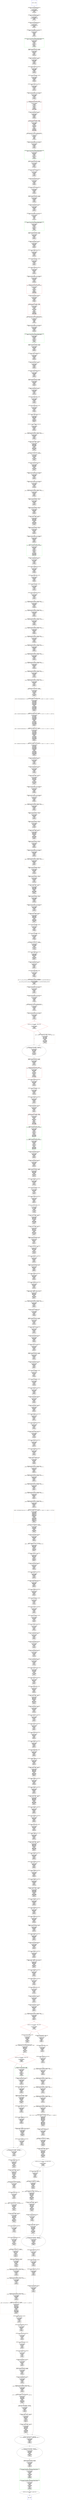 digraph G {
0[color=blue,shape=Msquare,label="ENTRY - ENTRY"];
1[color=blue,shape=Msquare,label="EXIT - EXIT"];
2[color=burlywood,shape=box,label="add_float_top_424776_424806 - addr_expr\n_9561 = (&(internal_424865));\n\nsource code variables:\n_9561(424862)\ninternal_424865(424865)\nSCALARS:\nDEFS:\n_9561(424862)\n"];
3[color=burlywood,shape=box,label="add_float_top_424776_424807 - addr_expr\n_9562 = (&(internal_424869));\n\nsource code variables:\n_9562(424867)\ninternal_424869(424869)\nSCALARS:\nDEFS:\n_9562(424867)\n"];
4[color=burlywood,shape=box,label="add_float_top_424776_424808 - addr_expr\n_9563 = (&(internal_424873));\n\nsource code variables:\n_9563(424871)\ninternal_424873(424873)\nSCALARS:\nDEFS:\n_9563(424871)\n"];
5[color=burlywood,shape=box,label="add_float_top_424776_424809 - view_convert_expr\n_9564 = ((unsigned long long int*) (a));\n\nsource code variables:\n_9564(424875)\na(424878)\nSCALARS:\nUSES:\na(424878)\nDEFS:\n_9564(424875)\n"];
6[color=green,shape=box,label="add_float_top_424776_425780 - a_bambu_artificial_ParmMgr_Read\n_9832 = a_bambu_artificial_ParmMgr_Read(_9564);\n\nsource code variables:\n_9564(424875)\n_9832(425779)\nSCALARS:\nUSES:\n_9564(424875)\nDEFS:\n_9832(425779)\nVIRTUAL:\nUSES:\n_9565(424882)\n"];
7[color=burlywood,shape=box,label="add_float_top_424776_425782 - nop_expr\n_9566 = (unsigned long long int) (_9832);\n\nsource code variables:\n_9566(424880)\n_9832(425779)\nSCALARS:\nUSES:\n_9832(425779)\nDEFS:\n_9566(424880)\n"];
8[color=burlywood,shape=box,label="add_float_top_424776_424811 - nop_expr\n_9567 = (unsigned int) (_9566);\n\nsource code variables:\n_9566(424880)\n_9567(424884)\nSCALARS:\nUSES:\n_9566(424880)\nDEFS:\n_9567(424884)\n"];
9[color=burlywood,shape=box,label="add_float_top_424776_424812 - lshift_expr\n_9568 = _9567 << (6u);\n\nsource code variables:\n_9567(424884)\n_9568(424888)\nSCALARS:\nUSES:\n_9567(424884)\nDEFS:\n_9568(424888)\n"];
10[color=burlywood,shape=box,label="add_float_top_424776_425501 - nop_expr\n_9742 = (int) (_9568);\n\nsource code variables:\n_9568(424888)\n_9742(425500)\nSCALARS:\nUSES:\n_9568(424888)\nDEFS:\n_9742(425500)\n"];
11[color=burlywood,shape=box,label="add_float_top_424776_424813 - rshift_expr\n_9569 = _9742 >> (6u);\n\nsource code variables:\n_9569(424891)\n_9742(425500)\nSCALARS:\nUSES:\n_9742(425500)\nDEFS:\n_9569(424891)\n"];
12[color=burlywood,shape=box,label="add_float_top_424776_424815 - view_convert_expr\n_9571 = ((unsigned long long int*) (_9561));\n\nsource code variables:\n_9561(424862)\n_9571(424904)\nSCALARS:\nUSES:\n_9561(424862)\nDEFS:\n_9571(424904)\n"];
13[color=red,shape=box,label="add_float_top_424776_424816 - STORE\nif(1u) (*((unsigned long long int*)(_9571))) = 0LLU;\n\nsource code variables:\n_9571(424904)\nSCALARS:\nUSES:\n_9571(424904)\nVIRTUAL:\nDEFS:\n_9572(424907)\nOVERS:\n_9565(424882)\n_10097(426836)\n"];
14[color=burlywood,shape=box,label="add_float_top_424776_425503 - nop_expr\n_9743 = (unsigned int) (_9569);\n\nsource code variables:\n_9569(424891)\n_9743(425502)\nSCALARS:\nUSES:\n_9569(424891)\nDEFS:\n_9743(425502)\n"];
15[color=red,shape=box,label="add_float_top_424776_424818 - STORE\nif(1u) (*((unsigned int*)(_9561))) = _9743;\n\nsource code variables:\n_9561(424862)\n_9743(425502)\nSCALARS:\nUSES:\n_9561(424862)\n_9743(425502)\nVIRTUAL:\nDEFS:\n_9574(424912)\nOVERS:\n_9565(424882)\n_9572(424907)\n_10098(426838)\n"];
16[color=burlywood,shape=box,label="add_float_top_424776_424819 - pointer_plus_expr\n_9575 = (struct class_ac_int*)(((unsigned char*)a) + 8);\n\nsource code variables:\na(424878)\n_9575(424913)\nSCALARS:\nUSES:\na(424878)\nDEFS:\n_9575(424913)\n"];
17[color=burlywood,shape=box,label="add_float_top_424776_424820 - view_convert_expr\n_9576 = ((unsigned long long int*) (_9575));\n\nsource code variables:\n_9575(424913)\n_9576(424917)\nSCALARS:\nUSES:\n_9575(424913)\nDEFS:\n_9576(424917)\n"];
18[color=green,shape=box,label="add_float_top_424776_425786 - a_bambu_artificial_ParmMgr_Read\n_9833 = a_bambu_artificial_ParmMgr_Read(_9576);\n\nsource code variables:\n_9576(424917)\n_9833(425785)\nSCALARS:\nUSES:\n_9576(424917)\nDEFS:\n_9833(425785)\nVIRTUAL:\nUSES:\n_9565(424882)\n"];
19[color=burlywood,shape=box,label="add_float_top_424776_425788 - nop_expr\n_9577 = (unsigned long long int) (_9833);\n\nsource code variables:\n_9577(424919)\n_9833(425785)\nSCALARS:\nUSES:\n_9833(425785)\nDEFS:\n_9577(424919)\n"];
20[color=burlywood,shape=box,label="add_float_top_424776_424822 - lshift_expr\n_9578 = _9577 << (56LLU);\n\nsource code variables:\n_9577(424919)\n_9578(424921)\nSCALARS:\nUSES:\n_9577(424919)\nDEFS:\n_9578(424921)\n"];
21[color=burlywood,shape=box,label="add_float_top_424776_425506 - nop_expr\n_9744 = (long long int) (_9578);\n\nsource code variables:\n_9578(424921)\n_9744(425505)\nSCALARS:\nUSES:\n_9578(424921)\nDEFS:\n_9744(425505)\n"];
22[color=burlywood,shape=box,label="add_float_top_424776_424823 - rshift_expr\n_9579 = _9744 >> (56LLU);\n\nsource code variables:\n_9579(424924)\n_9744(425505)\nSCALARS:\nUSES:\n_9744(425505)\nDEFS:\n_9579(424924)\n"];
23[color=burlywood,shape=box,label="add_float_top_424776_425509 - nop_expr\n_9745 = (unsigned long long int) (_9579);\n\nsource code variables:\n_9579(424924)\n_9745(425508)\nSCALARS:\nUSES:\n_9579(424924)\nDEFS:\n_9745(425508)\n"];
24[color=burlywood,shape=box,label="add_float_top_424776_424824 - nop_expr\n_9580 = (unsigned int) (_9745);\n\nsource code variables:\n_9580(424932)\n_9745(425508)\nSCALARS:\nUSES:\n_9745(425508)\nDEFS:\n_9580(424932)\n"];
25[color=burlywood,shape=box,label="add_float_top_424776_424825 - view_convert_expr\n_9581 = ((unsigned long long int*) (b));\n\nsource code variables:\n_9581(424935)\nb(424937)\nSCALARS:\nUSES:\nb(424937)\nDEFS:\n_9581(424935)\n"];
26[color=green,shape=box,label="add_float_top_424776_425798 - b_bambu_artificial_ParmMgr_Read\n_9834 = b_bambu_artificial_ParmMgr_Read(_9581);\n\nsource code variables:\n_9581(424935)\n_9834(425797)\nSCALARS:\nUSES:\n_9581(424935)\nDEFS:\n_9834(425797)\nVIRTUAL:\nUSES:\n_9565(424882)\n"];
27[color=burlywood,shape=box,label="add_float_top_424776_425800 - nop_expr\n_9582 = (unsigned long long int) (_9834);\n\nsource code variables:\n_9582(424939)\n_9834(425797)\nSCALARS:\nUSES:\n_9834(425797)\nDEFS:\n_9582(424939)\n"];
28[color=burlywood,shape=box,label="add_float_top_424776_424827 - nop_expr\n_9583 = (unsigned int) (_9582);\n\nsource code variables:\n_9582(424939)\n_9583(424941)\nSCALARS:\nUSES:\n_9582(424939)\nDEFS:\n_9583(424941)\n"];
29[color=burlywood,shape=box,label="add_float_top_424776_424828 - lshift_expr\n_9584 = _9583 << (6u);\n\nsource code variables:\n_9583(424941)\n_9584(424943)\nSCALARS:\nUSES:\n_9583(424941)\nDEFS:\n_9584(424943)\n"];
30[color=burlywood,shape=box,label="add_float_top_424776_425512 - nop_expr\n_9746 = (int) (_9584);\n\nsource code variables:\n_9584(424943)\n_9746(425511)\nSCALARS:\nUSES:\n_9584(424943)\nDEFS:\n_9746(425511)\n"];
31[color=burlywood,shape=box,label="add_float_top_424776_424829 - rshift_expr\n_9585 = _9746 >> (6u);\n\nsource code variables:\n_9585(424945)\n_9746(425511)\nSCALARS:\nUSES:\n_9746(425511)\nDEFS:\n_9585(424945)\n"];
32[color=burlywood,shape=box,label="add_float_top_424776_424831 - view_convert_expr\n_9587 = ((unsigned long long int*) (_9562));\n\nsource code variables:\n_9562(424867)\n_9587(424950)\nSCALARS:\nUSES:\n_9562(424867)\nDEFS:\n_9587(424950)\n"];
33[color=red,shape=box,label="add_float_top_424776_424832 - STORE\nif(1u) (*((unsigned long long int*)(_9587))) = 0LLU;\n\nsource code variables:\n_9587(424950)\nSCALARS:\nUSES:\n_9587(424950)\nVIRTUAL:\nDEFS:\n_9588(424953)\nOVERS:\n_9565(424882)\n_10099(426840)\n"];
34[color=burlywood,shape=box,label="add_float_top_424776_425514 - nop_expr\n_9747 = (unsigned int) (_9585);\n\nsource code variables:\n_9585(424945)\n_9747(425513)\nSCALARS:\nUSES:\n_9585(424945)\nDEFS:\n_9747(425513)\n"];
35[color=red,shape=box,label="add_float_top_424776_424834 - STORE\nif(1u) (*((unsigned int*)(_9562))) = _9747;\n\nsource code variables:\n_9562(424867)\n_9747(425513)\nSCALARS:\nUSES:\n_9562(424867)\n_9747(425513)\nVIRTUAL:\nDEFS:\n_9590(424957)\nOVERS:\n_9565(424882)\n_9588(424953)\n_10100(426842)\n"];
36[color=burlywood,shape=box,label="add_float_top_424776_424835 - pointer_plus_expr\n_9591 = (struct class_ac_int*)(((unsigned char*)b) + 8);\n\nsource code variables:\nb(424937)\n_9591(424958)\nSCALARS:\nUSES:\nb(424937)\nDEFS:\n_9591(424958)\n"];
37[color=burlywood,shape=box,label="add_float_top_424776_424836 - view_convert_expr\n_9592 = ((unsigned long long int*) (_9591));\n\nsource code variables:\n_9591(424958)\n_9592(424960)\nSCALARS:\nUSES:\n_9591(424958)\nDEFS:\n_9592(424960)\n"];
38[color=green,shape=box,label="add_float_top_424776_425804 - b_bambu_artificial_ParmMgr_Read\n_9835 = b_bambu_artificial_ParmMgr_Read(_9592);\n\nsource code variables:\n_9592(424960)\n_9835(425803)\nSCALARS:\nUSES:\n_9592(424960)\nDEFS:\n_9835(425803)\nVIRTUAL:\nUSES:\n_9565(424882)\n"];
39[color=burlywood,shape=box,label="add_float_top_424776_425806 - nop_expr\n_9593 = (unsigned long long int) (_9835);\n\nsource code variables:\n_9593(424962)\n_9835(425803)\nSCALARS:\nUSES:\n_9835(425803)\nDEFS:\n_9593(424962)\n"];
40[color=burlywood,shape=box,label="add_float_top_424776_424838 - lshift_expr\n_9594 = _9593 << (56LLU);\n\nsource code variables:\n_9593(424962)\n_9594(424964)\nSCALARS:\nUSES:\n_9593(424962)\nDEFS:\n_9594(424964)\n"];
41[color=burlywood,shape=box,label="add_float_top_424776_425517 - nop_expr\n_9748 = (long long int) (_9594);\n\nsource code variables:\n_9594(424964)\n_9748(425516)\nSCALARS:\nUSES:\n_9594(424964)\nDEFS:\n_9748(425516)\n"];
42[color=burlywood,shape=box,label="add_float_top_424776_424839 - rshift_expr\n_9595 = _9748 >> (56LLU);\n\nsource code variables:\n_9595(424966)\n_9748(425516)\nSCALARS:\nUSES:\n_9748(425516)\nDEFS:\n_9595(424966)\n"];
43[color=burlywood,shape=box,label="add_float_top_424776_425520 - nop_expr\n_9749 = (unsigned long long int) (_9595);\n\nsource code variables:\n_9595(424966)\n_9749(425519)\nSCALARS:\nUSES:\n_9595(424966)\nDEFS:\n_9749(425519)\n"];
44[color=burlywood,shape=box,label="add_float_top_424776_424840 - nop_expr\n_9596 = (unsigned int) (_9749);\n\nsource code variables:\n_9596(424969)\n_9749(425519)\nSCALARS:\nUSES:\n_9749(425519)\nDEFS:\n_9596(424969)\n"];
45[color=burlywood,shape=box,label="add_float_top_424776_425526 - eq_expr\n_9750 = _9567 == (0u);\n\nsource code variables:\n_9567(424884)\n_9750(425525)\nSCALARS:\nUSES:\n_9567(424884)\nDEFS:\n_9750(425525)\n"];
46[color=burlywood,shape=box,label="add_float_top_424776_425529 - eq_expr\n_9751 = _9583 == (0u);\n\nsource code variables:\n_9583(424941)\n_9751(425528)\nSCALARS:\nUSES:\n_9583(424941)\nDEFS:\n_9751(425528)\n"];
47[color=burlywood,shape=box,label="add_float_top_424776_424843 - minus_expr\n_9599 = _9580 - _9596;\n\nsource code variables:\n_9580(424932)\n_9596(424969)\n_9599(424979)\nSCALARS:\nUSES:\n_9580(424932)\n_9596(424969)\nDEFS:\n_9599(424979)\n"];
48[color=burlywood,shape=box,label="add_float_top_424776_424846 - negate_expr\n_9602 =  -(_9599);\n\nsource code variables:\n_9599(424979)\n_9602(424987)\nSCALARS:\nUSES:\n_9599(424979)\nDEFS:\n_9602(424987)\n"];
49[color=burlywood,shape=box,label="add_float_top_424776_426340 - extract_bit_expr\n_9972 = (_Bool)(((unsigned long long int)(_9599) >> 31LLU) & 1);\n\nsource code variables:\n_9599(424979)\n_9972(426339)\nSCALARS:\nUSES:\n_9599(424979)\nDEFS:\n_9972(426339)\n"];
50[color=burlywood,shape=box,label="add_float_top_424776_424847 - cond_expr\n_9603 = _9972 ? _9602 : _9599;\n\nsource code variables:\n_9599(424979)\n_9602(424987)\n_9603(424989)\n_9972(426339)\nSCALARS:\nUSES:\n_9599(424979)\n_9602(424987)\n_9972(426339)\nDEFS:\n_9603(424989)\n"];
51[color=burlywood,shape=box,label="add_float_top_424776_425544 - lut_expr\n_9755 = (14LLU>>(((_9751)<<1) | (_9750)))&1;\n\nsource code variables:\n_9750(425525)\n_9751(425528)\n_9755(425543)\nSCALARS:\nUSES:\n_9750(425525)\n_9751(425528)\nDEFS:\n_9755(425543)\n"];
52[color=burlywood,shape=box,label="add_float_top_424776_424848 - cond_expr\n_9604 = _9755 ? 0u : _9603;\n\nsource code variables:\n_9603(424989)\n_9604(424991)\n_9755(425543)\nSCALARS:\nUSES:\n_9603(424989)\n_9755(425543)\nDEFS:\n_9604(424991)\n"];
53[color=burlywood,shape=box,label="add_float_top_424776_424850 - view_convert_expr\n_9606 = ((struct class_ac_fixed_0*) (_9562));\n\nsource code variables:\n_9562(424867)\n_9606(424995)\nSCALARS:\nUSES:\n_9562(424867)\nDEFS:\n_9606(424995)\n"];
54[color=burlywood,shape=box,label="add_float_top_424776_424851 - view_convert_expr\n_9607 = ((struct class_ac_fixed_0*) (_9561));\n\nsource code variables:\n_9561(424862)\n_9607(424998)\nSCALARS:\nUSES:\n_9561(424862)\nDEFS:\n_9607(424998)\n"];
55[color=burlywood,shape=box,label="add_float_top_424776_426344 - extract_bit_expr\n_9973 = (_Bool)(((unsigned long long int)(_9599) >> 31LLU) & 1);\n\nsource code variables:\n_9599(424979)\n_9973(426343)\nSCALARS:\nUSES:\n_9599(424979)\nDEFS:\n_9973(426343)\n"];
56[color=burlywood,shape=box,label="add_float_top_424776_425846 - rshift_expr\n_9839 = (unsigned int)_9607 >> (3u);\n\nsource code variables:\n_9607(424998)\n_9839(425845)\nSCALARS:\nUSES:\n_9607(424998)\nDEFS:\n_9839(425845)\n"];
57[color=burlywood,shape=box,label="add_float_top_424776_425851 - rshift_expr\n_9840 = (unsigned int)_9606 >> (3u);\n\nsource code variables:\n_9606(424995)\n_9840(425850)\nSCALARS:\nUSES:\n_9606(424995)\nDEFS:\n_9840(425850)\n"];
58[color=burlywood,shape=box,label="add_float_top_424776_424852 - cond_expr\n_9841 = _9973 ? _9839 : _9840;\n\nsource code variables:\n_9839(425845)\n_9840(425850)\n_9841(425852)\n_9973(426343)\nSCALARS:\nUSES:\n_9839(425845)\n_9840(425850)\n_9973(426343)\nDEFS:\n_9841(425852)\n"];
59[color=burlywood,shape=box,label="add_float_top_424776_425855 - lshift_expr\n_9608 = (unsigned int)_9841 << (3u);\n\nsource code variables:\n_9608(425000)\n_9841(425852)\nSCALARS:\nUSES:\n_9841(425852)\nDEFS:\n_9608(425000)\n"];
60[color=burlywood,shape=box,label="add_float_top_424776_424853 - view_convert_expr\n_9609 = ((unsigned long long int*) (_9608));\n\nsource code variables:\n_9608(425000)\n_9609(425002)\nSCALARS:\nUSES:\n_9608(425000)\nDEFS:\n_9609(425002)\n"];
61[color=green,shape=box,label="add_float_top_424776_424854 - LOAD\nif(1u) _9610 = (*((unsigned long long int*)(_9609)));\n\nsource code variables:\n_9609(425002)\n_9610(425004)\nSCALARS:\nUSES:\n_9609(425002)\nDEFS:\n_9610(425004)\nVIRTUAL:\nUSES:\n_9565(424882)\n_9572(424907)\n_9574(424912)\n_9588(424953)\n_9590(424957)\n"];
62[color=burlywood,shape=box,label="add_float_top_424776_424855 - nop_expr\n_9611 = (unsigned int) (_9610);\n\nsource code variables:\n_9610(425004)\n_9611(425006)\nSCALARS:\nUSES:\n_9610(425004)\nDEFS:\n_9611(425006)\n"];
63[color=burlywood,shape=box,label="add_float_top_424776_424856 - bit_and_expr\n_9612 = _9604 & (31u);\n\nsource code variables:\n_9604(424991)\n_9612(425008)\nSCALARS:\nUSES:\n_9604(424991)\nDEFS:\n_9612(425008)\n"];
64[color=burlywood,shape=box,label="add_float_top_424776_425552 - gt_expr\n_9758 = _9604 > (31u);\n\nsource code variables:\n_9604(424991)\n_9758(425551)\nSCALARS:\nUSES:\n_9604(424991)\nDEFS:\n_9758(425551)\n"];
65[color=burlywood,shape=box,label="add_float_top_424776_425556 - nop_expr\n_9759 = (int) (_9611);\n\nsource code variables:\n_9611(425006)\n_9759(425555)\nSCALARS:\nUSES:\n_9611(425006)\nDEFS:\n_9759(425555)\n"];
66[color=burlywood,shape=box,label="add_float_top_424776_424859 - rshift_expr\n_9615 = _9759 >> (31u);\n\nsource code variables:\n_9615(425016)\n_9759(425555)\nSCALARS:\nUSES:\n_9759(425555)\nDEFS:\n_9615(425016)\n"];
67[color=burlywood,shape=box,label="add_float_top_424776_426540 - extract_bit_expr\n_10023 = (_Bool)(((unsigned long long int)(_9602) >> 0LLU) & 1);\n\nsource code variables:\n_9602(424987)\n_10023(426539)\nSCALARS:\nUSES:\n_9602(424987)\nDEFS:\n_10023(426539)\n"];
68[color=burlywood,shape=box,label="add_float_top_424776_426543 - extract_bit_expr\n_10024 = (_Bool)(((unsigned long long int)(_9599) >> 0LLU) & 1);\n\nsource code variables:\n_9599(424979)\n_10024(426542)\nSCALARS:\nUSES:\n_9599(424979)\nDEFS:\n_10024(426542)\n"];
69[color=burlywood,shape=box,label="add_float_top_424776_426547 - extract_bit_expr\n_10025 = (_Bool)(((unsigned long long int)(_9602) >> 1LLU) & 1);\n\nsource code variables:\n_9602(424987)\n_10025(426546)\nSCALARS:\nUSES:\n_9602(424987)\nDEFS:\n_10025(426546)\n"];
70[color=burlywood,shape=box,label="add_float_top_424776_426550 - extract_bit_expr\n_10026 = (_Bool)(((unsigned long long int)(_9599) >> 1LLU) & 1);\n\nsource code variables:\n_9599(424979)\n_10026(426549)\nSCALARS:\nUSES:\n_9599(424979)\nDEFS:\n_10026(426549)\n"];
71[color=burlywood,shape=box,label="add_float_top_424776_426554 - extract_bit_expr\n_10027 = (_Bool)(((unsigned long long int)(_9602) >> 2LLU) & 1);\n\nsource code variables:\n_9602(424987)\n_10027(426553)\nSCALARS:\nUSES:\n_9602(424987)\nDEFS:\n_10027(426553)\n"];
72[color=burlywood,shape=box,label="add_float_top_424776_426557 - extract_bit_expr\n_10028 = (_Bool)(((unsigned long long int)(_9599) >> 2LLU) & 1);\n\nsource code variables:\n_9599(424979)\n_10028(426556)\nSCALARS:\nUSES:\n_9599(424979)\nDEFS:\n_10028(426556)\n"];
73[color=burlywood,shape=box,label="add_float_top_424776_426561 - extract_bit_expr\n_10029 = (_Bool)(((unsigned long long int)(_9602) >> 3LLU) & 1);\n\nsource code variables:\n_9602(424987)\n_10029(426560)\nSCALARS:\nUSES:\n_9602(424987)\nDEFS:\n_10029(426560)\n"];
74[color=burlywood,shape=box,label="add_float_top_424776_426564 - extract_bit_expr\n_10030 = (_Bool)(((unsigned long long int)(_9599) >> 3LLU) & 1);\n\nsource code variables:\n_9599(424979)\n_10030(426563)\nSCALARS:\nUSES:\n_9599(424979)\nDEFS:\n_10030(426563)\n"];
75[color=burlywood,shape=box,label="add_float_top_424776_426568 - extract_bit_expr\n_10031 = (_Bool)(((unsigned long long int)(_9602) >> 4LLU) & 1);\n\nsource code variables:\n_9602(424987)\n_10031(426567)\nSCALARS:\nUSES:\n_9602(424987)\nDEFS:\n_10031(426567)\n"];
76[color=burlywood,shape=box,label="add_float_top_424776_426571 - extract_bit_expr\n_10032 = (_Bool)(((unsigned long long int)(_9599) >> 4LLU) & 1);\n\nsource code variables:\n_9599(424979)\n_10032(426570)\nSCALARS:\nUSES:\n_9599(424979)\nDEFS:\n_10032(426570)\n"];
77[color=burlywood,shape=box,label="add_float_top_424776_426804 - lut_expr\n_10092 = (1LLU>>(((_9751)<<1) | (_9750)))&1;\n\nsource code variables:\n_9750(425525)\n_9751(425528)\n_10092(426803)\nSCALARS:\nUSES:\n_9750(425525)\n_9751(425528)\nDEFS:\n_10092(426803)\n"];
78[color=burlywood,shape=box,label="add_float_top_424776_426808 - lut_expr\n_10093 = (9575818564993023LLU>>(((_10092)<<5) | ((_10032)<<4) | ((_10031)<<3) | ((_10030)<<2) | ((_10029)<<1) | (_9972)))&1;\n\nsource code variables:\n_9972(426339)\n_10029(426560)\n_10030(426563)\n_10031(426567)\n_10032(426570)\n_10092(426803)\n_10093(426807)\nSCALARS:\nUSES:\n_9972(426339)\n_10029(426560)\n_10030(426563)\n_10031(426567)\n_10032(426570)\n_10092(426803)\nDEFS:\n_10093(426807)\n"];
79[color=burlywood,shape=box,label="add_float_top_424776_426812 - lut_expr\n_10094 = (18230287613300834304LLU>>(((_10093)<<5) | ((_10028)<<4) | ((_10027)<<3) | ((_9751)<<2) | ((_9750)<<1) | (_9972)))&1;\n\nsource code variables:\n_9750(425525)\n_9751(425528)\n_9972(426339)\n_10027(426553)\n_10028(426556)\n_10093(426807)\n_10094(426811)\nSCALARS:\nUSES:\n_9750(425525)\n_9751(425528)\n_9972(426339)\n_10027(426553)\n_10028(426556)\n_10093(426807)\nDEFS:\n_10094(426811)\n"];
80[color=burlywood,shape=box,label="add_float_top_424776_426815 - lut_expr\n_10095 = (18230287613300834304LLU>>(((_10094)<<5) | ((_10026)<<4) | ((_10025)<<3) | ((_9751)<<2) | ((_9750)<<1) | (_9972)))&1;\n\nsource code variables:\n_9750(425525)\n_9751(425528)\n_9972(426339)\n_10025(426546)\n_10026(426549)\n_10094(426811)\n_10095(426814)\nSCALARS:\nUSES:\n_9750(425525)\n_9751(425528)\n_9972(426339)\n_10025(426546)\n_10026(426549)\n_10094(426811)\nDEFS:\n_10095(426814)\n"];
81[color=burlywood,shape=box,label="add_float_top_424776_425559 - lut_expr\n_9760 = (18385945478723337984LLU>>(((_10095)<<5) | ((_10092)<<4) | ((_9758)<<3) | ((_10024)<<2) | ((_10023)<<1) | (_9972)))&1;\n\nsource code variables:\n_9758(425551)\n_9760(425558)\n_9972(426339)\n_10023(426539)\n_10024(426542)\n_10092(426803)\n_10095(426814)\nSCALARS:\nUSES:\n_9758(425551)\n_9972(426339)\n_10023(426539)\n_10024(426542)\n_10092(426803)\n_10095(426814)\nDEFS:\n_9760(425558)\n"];
82[color=burlywood,shape=box,label="add_float_top_424776_425566 - nop_expr\n_9763 = (unsigned int) (_9615);\n\nsource code variables:\n_9615(425016)\n_9763(425565)\nSCALARS:\nUSES:\n_9615(425016)\nDEFS:\n_9763(425565)\n"];
83[color=burlywood,shape=box,label="add_float_top_424776_425561 - nop_expr\n_9761 = (unsigned int) (_9615);\n\nsource code variables:\n_9615(425016)\n_9761(425560)\nSCALARS:\nUSES:\n_9615(425016)\nDEFS:\n_9761(425560)\n"];
84[color=burlywood,shape=box,label="add_float_top_424776_425021 - cond_expr\n_9618 = _9758 ? _9761 : _9611;\n\nsource code variables:\n_9611(425006)\n_9618(425022)\n_9758(425551)\n_9761(425560)\nSCALARS:\nUSES:\n_9611(425006)\n_9758(425551)\n_9761(425560)\nDEFS:\n_9618(425022)\n"];
85[color=burlywood,shape=box,label="add_float_top_424776_425031 - view_convert_expr\n_9621 = ((unsigned long long int*) (_9563));\n\nsource code variables:\n_9563(424871)\n_9621(425065)\nSCALARS:\nUSES:\n_9563(424871)\nDEFS:\n_9621(425065)\n"];
86[color=burlywood,shape=box,label="add_float_top_424776_425037 - view_convert_expr\n_9627 = ((struct class_ac_fixed_0*) (_9563));\n\nsource code variables:\n_9563(424871)\n_9627(425078)\nSCALARS:\nUSES:\n_9563(424871)\nDEFS:\n_9627(425078)\n"];
87[color=burlywood,shape=box,label="add_float_top_424776_426368 - extract_bit_expr\n_9979 = (_Bool)(((unsigned long long int)(_9599) >> 31LLU) & 1);\n\nsource code variables:\n_9599(424979)\n_9979(426367)\nSCALARS:\nUSES:\n_9599(424979)\nDEFS:\n_9979(426367)\n"];
88[color=burlywood,shape=box,label="add_float_top_424776_425870 - rshift_expr\n_9846 = (unsigned int)_9627 >> (3u);\n\nsource code variables:\n_9627(425078)\n_9846(425869)\nSCALARS:\nUSES:\n_9627(425078)\nDEFS:\n_9846(425869)\n"];
89[color=burlywood,shape=box,label="add_float_top_424776_425873 - rshift_expr\n_9847 = (unsigned int)_9607 >> (3u);\n\nsource code variables:\n_9607(424998)\n_9847(425872)\nSCALARS:\nUSES:\n_9607(424998)\nDEFS:\n_9847(425872)\n"];
90[color=burlywood,shape=box,label="add_float_top_424776_425038 - cond_expr\n_9848 = _9979 ? _9846 : _9847;\n\nsource code variables:\n_9846(425869)\n_9847(425872)\n_9848(425874)\n_9979(426367)\nSCALARS:\nUSES:\n_9846(425869)\n_9847(425872)\n_9979(426367)\nDEFS:\n_9848(425874)\n"];
91[color=burlywood,shape=box,label="add_float_top_424776_425877 - lshift_expr\n_9628 = (unsigned int)_9848 << (3u);\n\nsource code variables:\n_9628(425080)\n_9848(425874)\nSCALARS:\nUSES:\n_9848(425874)\nDEFS:\n_9628(425080)\n"];
92[color=burlywood,shape=box,label="add_float_top_424776_425039 - view_convert_expr\n_9629 = ((unsigned long long int*) (_9628));\n\nsource code variables:\n_9628(425080)\n_9629(425082)\nSCALARS:\nUSES:\n_9628(425080)\nDEFS:\n_9629(425082)\n"];
93[color=burlywood,shape=box,label="add_float_top_424776_426372 - extract_bit_expr\n_9980 = (_Bool)(((unsigned long long int)(_9599) >> 31LLU) & 1);\n\nsource code variables:\n_9599(424979)\n_9980(426371)\nSCALARS:\nUSES:\n_9599(424979)\nDEFS:\n_9980(426371)\n"];
94[color=burlywood,shape=box,label="add_float_top_424776_425884 - rshift_expr\n_9851 = (unsigned int)_9606 >> (3u);\n\nsource code variables:\n_9606(424995)\n_9851(425883)\nSCALARS:\nUSES:\n_9606(424995)\nDEFS:\n_9851(425883)\n"];
95[color=burlywood,shape=box,label="add_float_top_424776_425887 - rshift_expr\n_9852 = (unsigned int)_9627 >> (3u);\n\nsource code variables:\n_9627(425078)\n_9852(425886)\nSCALARS:\nUSES:\n_9627(425078)\nDEFS:\n_9852(425886)\n"];
96[color=burlywood,shape=box,label="add_float_top_424776_425041 - cond_expr\n_9853 = _9980 ? _9851 : _9852;\n\nsource code variables:\n_9851(425883)\n_9852(425886)\n_9853(425888)\n_9980(426371)\nSCALARS:\nUSES:\n_9851(425883)\n_9852(425886)\n_9980(426371)\nDEFS:\n_9853(425888)\n"];
97[color=burlywood,shape=box,label="add_float_top_424776_425891 - lshift_expr\n_9631 = (unsigned int)_9853 << (3u);\n\nsource code variables:\n_9631(425086)\n_9853(425888)\nSCALARS:\nUSES:\n_9853(425888)\nDEFS:\n_9631(425086)\n"];
98[color=burlywood,shape=box,label="add_float_top_424776_425042 - view_convert_expr\n_9632 = ((unsigned long long int*) (_9631));\n\nsource code variables:\n_9631(425086)\n_9632(425088)\nSCALARS:\nUSES:\n_9631(425086)\nDEFS:\n_9632(425088)\n"];
99[color=burlywood,shape=box,label="add_float_top_424776_425049 - cond_expr\n_9639 = _9750 ? _9596 : _9580;\n\nsource code variables:\n_9580(424932)\n_9596(424969)\n_9639(425106)\n_9750(425525)\nSCALARS:\nUSES:\n_9580(424932)\n_9596(424969)\n_9750(425525)\nDEFS:\n_9639(425106)\n"];
100[color=burlywood,shape=box,label="add_float_top_424776_425586 - nop_expr\n_9770 = (int) (_9580);\n\nsource code variables:\n_9580(424932)\n_9770(425585)\nSCALARS:\nUSES:\n_9580(424932)\nDEFS:\n_9770(425585)\n"];
101[color=burlywood,shape=box,label="add_float_top_424776_425588 - nop_expr\n_9771 = (int) (_9596);\n\nsource code variables:\n_9596(424969)\n_9771(425587)\nSCALARS:\nUSES:\n_9596(424969)\nDEFS:\n_9771(425587)\n"];
102[color=burlywood,shape=box,label="add_float_top_424776_425597 - lut_expr\n_9774 = (14LLU>>(((_9751)<<1) | (_9750)))&1;\n\nsource code variables:\n_9750(425525)\n_9751(425528)\n_9774(425596)\nSCALARS:\nUSES:\n_9750(425525)\n_9751(425528)\nDEFS:\n_9774(425596)\n"];
103[color=burlywood,shape=box,label="add_float_top_424776_425053 - bit_ior_expr\n_9643 = _9582 | _9566;\n\nsource code variables:\n_9566(424880)\n_9582(424939)\n_9643(425116)\nSCALARS:\nUSES:\n_9566(424880)\n_9582(424939)\nDEFS:\n_9643(425116)\n"];
104[color=burlywood,shape=box,label="add_float_top_424776_425054 - nop_expr\n_9644 = (unsigned int) (_9643);\n\nsource code variables:\n_9643(425116)\n_9644(425118)\nSCALARS:\nUSES:\n_9643(425116)\nDEFS:\n_9644(425118)\n"];
105[color=burlywood,shape=box,label="add_float_top_424776_425599 - eq_expr\n_9775 = _9644 == (0u);\n\nsource code variables:\n_9644(425118)\n_9775(425598)\nSCALARS:\nUSES:\n_9644(425118)\nDEFS:\n_9775(425598)\n"];
106[color=burlywood,shape=box,label="add_float_top_424776_425711 - addr_expr\n_9814 = (&(__const__ZN10ac_private20iv_leading_bits_baseILi1ELb0EEEjRKNS_7iv_baseIXT_EXT0_EEEbi_tab));\n\nsource code variables:\n__const__ZN10ac_private20iv_leading_bits_baseILi1ELb0EEEjRKNS_7iv_baseIXT_EXT0_EEEbi_tab(425352)\n_9814(425710)\nSCALARS:\nDEFS:\n_9814(425710)\n"];
107[color=burlywood,shape=box,label="add_float_top_424776_425706 - view_convert_expr\n_9812 = ((unsigned char(*)[16]) (_9814));\n\nsource code variables:\n_9812(425705)\n_9814(425710)\nSCALARS:\nUSES:\n_9814(425710)\nDEFS:\n_9812(425705)\n"];
108[color=burlywood,shape=box,label="add_float_top_424776_425245 - view_convert_expr\n_9727 = ((unsigned long long int*) (res));\n\nsource code variables:\n_9727(425426)\nres(425428)\nSCALARS:\nUSES:\nres(425428)\nDEFS:\n_9727(425426)\n"];
109[color=burlywood,shape=box,label="add_float_top_424776_425248 - pointer_plus_expr\n_9730 = (struct class_ac_int*)(((unsigned char*)res) + 8);\n\nsource code variables:\nres(425428)\n_9730(425434)\nSCALARS:\nUSES:\nres(425428)\nDEFS:\n_9730(425434)\n"];
110[color=burlywood,shape=box,label="add_float_top_424776_425249 - view_convert_expr\n_9731 = ((unsigned long long int*) (_9730));\n\nsource code variables:\n_9730(425434)\n_9731(425436)\nSCALARS:\nUSES:\n_9730(425434)\nDEFS:\n_9731(425436)\n"];
111[color=red,shape=diamond,label="add_float_top_424776_424861 - READ_COND\nif (_9760)\n\nsource code variables:\n_9760(425558)\nSCALARS:\nUSES:\n_9760(425558)\n"];
112[label="add_float_top_424776_425029 - gimple_phi\n/* _9619 = gimple_phi(<_9618, BB2>, <_9617, BB4>) */\n\nsource code variables:\n_9618(425022)\n_9617(425026)\n_9619(425062)\nSCALARS:\nUSES:\n_9618(425022)\n_9617(425026)\nDEFS:\n_9619(425062)\n"];
113[color=burlywood,shape=box,label="add_float_top_424776_425025 - fshl_expr\n_9617 = (_9763 << (_9612 % 32)) | (_9611 >> (32 - (_9612 % 32)));\n\nsource code variables:\n_9611(425006)\n_9612(425008)\n_9617(425026)\n_9763(425565)\nSCALARS:\nUSES:\n_9611(425006)\n_9612(425008)\n_9763(425565)\nDEFS:\n_9617(425026)\n"];
114[color=burlywood,shape=box,label="add_float_top_424776_425030 - nop_expr\n_9620 = (unsigned long long int) (_9619);\n\nsource code variables:\n_9619(425062)\n_9620(425063)\nSCALARS:\nUSES:\n_9619(425062)\nDEFS:\n_9620(425063)\n"];
115[color=red,shape=box,label="add_float_top_424776_425032 - STORE\nif(1u) (*((unsigned long long int*)(_9621))) = _9620;\n\nsource code variables:\n_9620(425063)\n_9621(425065)\nSCALARS:\nUSES:\n_9620(425063)\n_9621(425065)\nVIRTUAL:\nDEFS:\n_9622(425068)\nOVERS:\n_9565(424882)\n_10101(426844)\n"];
116[color=burlywood,shape=box,label="add_float_top_424776_425033 - lshift_expr\n_9623 = _9619 << (6u);\n\nsource code variables:\n_9619(425062)\n_9623(425069)\nSCALARS:\nUSES:\n_9619(425062)\nDEFS:\n_9623(425069)\n"];
117[color=burlywood,shape=box,label="add_float_top_424776_425569 - nop_expr\n_9764 = (int) (_9623);\n\nsource code variables:\n_9623(425069)\n_9764(425568)\nSCALARS:\nUSES:\n_9623(425069)\nDEFS:\n_9764(425568)\n"];
118[color=burlywood,shape=box,label="add_float_top_424776_425034 - rshift_expr\n_9624 = _9764 >> (6u);\n\nsource code variables:\n_9624(425071)\n_9764(425568)\nSCALARS:\nUSES:\n_9764(425568)\nDEFS:\n_9624(425071)\n"];
119[color=burlywood,shape=box,label="add_float_top_424776_425571 - nop_expr\n_9765 = (unsigned int) (_9624);\n\nsource code variables:\n_9624(425071)\n_9765(425570)\nSCALARS:\nUSES:\n_9624(425071)\nDEFS:\n_9765(425570)\n"];
120[color=red,shape=box,label="add_float_top_424776_425036 - STORE\nif(1u) (*((unsigned int*)(_9563))) = _9765;\n\nsource code variables:\n_9563(424871)\n_9765(425570)\nSCALARS:\nUSES:\n_9563(424871)\n_9765(425570)\nVIRTUAL:\nDEFS:\n_9626(425077)\nOVERS:\n_9565(424882)\n_9622(425068)\n_10102(426846)\n"];
121[color=green,shape=box,label="add_float_top_424776_425040 - LOAD\nif(1u) _9630 = (*((unsigned long long int*)(_9629)));\n\nsource code variables:\n_9629(425082)\n_9630(425084)\nSCALARS:\nUSES:\n_9629(425082)\nDEFS:\n_9630(425084)\nVIRTUAL:\nUSES:\n_9565(424882)\n_9574(424912)\n_9622(425068)\n_9626(425077)\n"];
122[color=green,shape=box,label="add_float_top_424776_425043 - LOAD\nif(1u) _9633 = (*((unsigned long long int*)(_9632)));\n\nsource code variables:\n_9632(425088)\n_9633(425090)\nSCALARS:\nUSES:\n_9632(425088)\nDEFS:\n_9633(425090)\nVIRTUAL:\nUSES:\n_9565(424882)\n_9590(424957)\n_9622(425068)\n_9626(425077)\n"];
123[color=burlywood,shape=box,label="add_float_top_424776_425044 - nop_expr\n_9634 = (unsigned int) (_9630);\n\nsource code variables:\n_9630(425084)\n_9634(425092)\nSCALARS:\nUSES:\n_9630(425084)\nDEFS:\n_9634(425092)\n"];
124[color=burlywood,shape=box,label="add_float_top_424776_425045 - nop_expr\n_9635 = (unsigned int) (_9633);\n\nsource code variables:\n_9633(425090)\n_9635(425094)\nSCALARS:\nUSES:\n_9633(425090)\nDEFS:\n_9635(425094)\n"];
125[color=burlywood,shape=box,label="add_float_top_424776_425046 - plus_expr\n_9636 = (unsigned int)(_9635 + _9634);\n\nsource code variables:\n_9634(425092)\n_9635(425094)\n_9636(425096)\nSCALARS:\nUSES:\n_9634(425092)\n_9635(425094)\nDEFS:\n_9636(425096)\n"];
126[color=burlywood,shape=box,label="add_float_top_424776_425047 - lshift_expr\n_9637 = _9636 << (6u);\n\nsource code variables:\n_9636(425096)\n_9637(425098)\nSCALARS:\nUSES:\n_9636(425096)\nDEFS:\n_9637(425098)\n"];
127[color=burlywood,shape=box,label="add_float_top_424776_425580 - nop_expr\n_9768 = (int) (_9637);\n\nsource code variables:\n_9637(425098)\n_9768(425579)\nSCALARS:\nUSES:\n_9637(425098)\nDEFS:\n_9768(425579)\n"];
128[color=burlywood,shape=box,label="add_float_top_424776_425048 - rshift_expr\n_9638 = _9768 >> (7u);\n\nsource code variables:\n_9638(425100)\n_9768(425579)\nSCALARS:\nUSES:\n_9768(425579)\nDEFS:\n_9638(425100)\n"];
129[color=burlywood,shape=box,label="add_float_top_424776_425590 - gt_expr\n_9772 = _9770 > _9771;\n\nsource code variables:\n_9770(425585)\n_9771(425587)\n_9772(425589)\nSCALARS:\nUSES:\n_9770(425585)\n_9771(425587)\nDEFS:\n_9772(425589)\n"];
130[color=burlywood,shape=box,label="add_float_top_424776_425051 - cond_expr\n_9641 = _9772 ? _9580 : _9596;\n\nsource code variables:\n_9580(424932)\n_9596(424969)\n_9641(425112)\n_9772(425589)\nSCALARS:\nUSES:\n_9580(424932)\n_9596(424969)\n_9772(425589)\nDEFS:\n_9641(425112)\n"];
131[color=burlywood,shape=box,label="add_float_top_424776_425052 - cond_expr\n_9642 = _9774 ? _9639 : _9641;\n\nsource code variables:\n_9639(425106)\n_9641(425112)\n_9642(425114)\n_9774(425596)\nSCALARS:\nUSES:\n_9639(425106)\n_9641(425112)\n_9774(425596)\nDEFS:\n_9642(425114)\n"];
132[color=burlywood,shape=box,label="add_float_top_424776_425056 - plus_expr\n_9646 = (unsigned int)(_9642 + (1u));\n\nsource code variables:\n_9642(425114)\n_9646(425122)\nSCALARS:\nUSES:\n_9642(425114)\nDEFS:\n_9646(425122)\n"];
133[color=burlywood,shape=box,label="add_float_top_424776_425057 - cond_expr\n_9647 = _9775 ? 0u : _9646;\n\nsource code variables:\n_9646(425122)\n_9647(425125)\n_9775(425598)\nSCALARS:\nUSES:\n_9646(425122)\n_9775(425598)\nDEFS:\n_9647(425125)\n"];
134[color=burlywood,shape=box,label="add_float_top_424776_425911 - rshift_expr\n_9859 = _9647 >> (7u);\n\nsource code variables:\n_9647(425125)\n_9859(425910)\nSCALARS:\nUSES:\n_9647(425125)\nDEFS:\n_9859(425910)\n"];
135[color=burlywood,shape=box,label="add_float_top_424776_425916 - plus_expr\n_9860 = (unsigned int)(_9859 + (1u));\n\nsource code variables:\n_9859(425910)\n_9860(425915)\nSCALARS:\nUSES:\n_9859(425910)\nDEFS:\n_9860(425915)\n"];
136[color=burlywood,shape=box,label="add_float_top_424776_425919 - lshift_expr\n_9861 = _9860 << (7u);\n\nsource code variables:\n_9860(425915)\n_9861(425918)\nSCALARS:\nUSES:\n_9860(425915)\nDEFS:\n_9861(425918)\n"];
137[color=burlywood,shape=box,label="add_float_top_424776_425923 - bit_and_expr\n_9862 = _9647 & (127u);\n\nsource code variables:\n_9647(425125)\n_9862(425922)\nSCALARS:\nUSES:\n_9647(425125)\nDEFS:\n_9862(425922)\n"];
138[color=burlywood,shape=box,label="add_float_top_424776_425058 - bit_ior_concat_expr\n_9648 = _9861 | (_9862 & ((1ULL<<7u)-1));\n\nsource code variables:\n_9648(425127)\n_9861(425918)\n_9862(425922)\nSCALARS:\nUSES:\n_9861(425918)\n_9862(425922)\nDEFS:\n_9648(425127)\n"];
139[color=burlywood,shape=box,label="add_float_top_424776_426575 - extract_bit_expr\n_10033 = (_Bool)(((unsigned long long int)(_9860) >> 2LLU) & 1);\n\nsource code variables:\n_9860(425915)\n_10033(426574)\nSCALARS:\nUSES:\n_9860(425915)\nDEFS:\n_10033(426574)\n"];
140[color=burlywood,shape=box,label="add_float_top_424776_425609 - lut_expr\n_9778 = (1LLU>>((_10033)))&1;\n\nsource code variables:\n_9778(425608)\n_10033(426574)\nSCALARS:\nUSES:\n_10033(426574)\nDEFS:\n_9778(425608)\n"];
141[color=burlywood,shape=box,label="add_float_top_424776_425155 - nop_expr\n_9651 = (unsigned long long int) (_9647);\n\nsource code variables:\n_9647(425125)\n_9651(425162)\nSCALARS:\nUSES:\n_9647(425125)\nDEFS:\n_9651(425162)\n"];
142[color=burlywood,shape=box,label="add_float_top_424776_425156 - lshift_expr\n_9652 = _9651 << (55LLU);\n\nsource code variables:\n_9651(425162)\n_9652(425164)\nSCALARS:\nUSES:\n_9651(425162)\nDEFS:\n_9652(425164)\n"];
143[color=burlywood,shape=box,label="add_float_top_424776_425629 - nop_expr\n_9785 = (long long int) (_9652);\n\nsource code variables:\n_9652(425164)\n_9785(425628)\nSCALARS:\nUSES:\n_9652(425164)\nDEFS:\n_9785(425628)\n"];
144[color=burlywood,shape=box,label="add_float_top_424776_425157 - rshift_expr\n_9653 = _9785 >> (55LLU);\n\nsource code variables:\n_9653(425167)\n_9785(425628)\nSCALARS:\nUSES:\n_9785(425628)\nDEFS:\n_9653(425167)\n"];
145[color=burlywood,shape=box,label="add_float_top_424776_425632 - nop_expr\n_9786 = (unsigned long long int) (_9653);\n\nsource code variables:\n_9653(425167)\n_9786(425631)\nSCALARS:\nUSES:\n_9653(425167)\nDEFS:\n_9786(425631)\n"];
146[color=burlywood,shape=box,label="add_float_top_424776_425158 - nop_expr\n_9654 = (unsigned int) (_9786);\n\nsource code variables:\n_9654(425171)\n_9786(425631)\nSCALARS:\nUSES:\n_9786(425631)\nDEFS:\n_9654(425171)\n"];
147[color=burlywood,shape=box,label="add_float_top_424776_425635 - nop_expr\n_9787 = (int) (_9654);\n\nsource code variables:\n_9654(425171)\n_9787(425634)\nSCALARS:\nUSES:\n_9654(425171)\nDEFS:\n_9787(425634)\n"];
148[color=burlywood,shape=box,label="add_float_top_424776_425656 - nop_expr\n_9794 = (int) (_9637);\n\nsource code variables:\n_9637(425098)\n_9794(425655)\nSCALARS:\nUSES:\n_9637(425098)\nDEFS:\n_9794(425655)\n"];
149[color=burlywood,shape=box,label="add_float_top_424776_425202 - rshift_expr\n_9667 = _9794 >> (31u);\n\nsource code variables:\n_9667(425210)\n_9794(425655)\nSCALARS:\nUSES:\n_9794(425655)\nDEFS:\n_9667(425210)\n"];
150[color=burlywood,shape=box,label="add_float_top_424776_425675 - nop_expr\n_9801 = (unsigned int) (_9667);\n\nsource code variables:\n_9667(425210)\n_9801(425674)\nSCALARS:\nUSES:\n_9667(425210)\nDEFS:\n_9801(425674)\n"];
151[color=burlywood,shape=box,label="add_float_top_424776_425677 - nop_expr\n_9802 = (unsigned int) (_9638);\n\nsource code variables:\n_9638(425100)\n_9802(425676)\nSCALARS:\nUSES:\n_9638(425100)\nDEFS:\n_9802(425676)\n"];
152[color=burlywood,shape=box,label="add_float_top_424776_425181 - bit_and_expr\n_9658 = _9654 & (31u);\n\nsource code variables:\n_9654(425171)\n_9658(425188)\nSCALARS:\nUSES:\n_9654(425171)\nDEFS:\n_9658(425188)\n"];
153[color=burlywood,shape=box,label="add_float_top_424776_425960 - rshift_expr\n_9873 = _9654 >> (5u);\n\nsource code variables:\n_9654(425171)\n_9873(425959)\nSCALARS:\nUSES:\n_9654(425171)\nDEFS:\n_9873(425959)\n"];
154[color=burlywood,shape=box,label="add_float_top_424776_425182 - bit_and_expr\n_9874 = _9873 & (134217727u);\n\nsource code variables:\n_9873(425959)\n_9874(425962)\nSCALARS:\nUSES:\n_9873(425959)\nDEFS:\n_9874(425962)\n"];
155[color=burlywood,shape=box,label="add_float_top_424776_425965 - lshift_expr\n_9659 = _9874 << (5u);\n\nsource code variables:\n_9659(425190)\n_9874(425962)\nSCALARS:\nUSES:\n_9874(425962)\nDEFS:\n_9659(425190)\n"];
156[color=burlywood,shape=box,label="add_float_top_424776_425968 - rshift_expr\n_9876 = _9659 >> (5u);\n\nsource code variables:\n_9659(425190)\n_9876(425967)\nSCALARS:\nUSES:\n_9659(425190)\nDEFS:\n_9876(425967)\n"];
157[color=burlywood,shape=box,label="add_float_top_424776_425643 - ne_expr\n_9790 = _9876 != (134217724u);\n\nsource code variables:\n_9790(425642)\n_9876(425967)\nSCALARS:\nUSES:\n_9876(425967)\nDEFS:\n_9790(425642)\n"];
158[color=burlywood,shape=box,label="add_float_top_424776_426759 - extract_bit_expr\n_10080 = (_Bool)(((unsigned long long int)(_9646) >> 0LLU) & 1);\n\nsource code variables:\n_9646(425122)\n_10080(426758)\nSCALARS:\nUSES:\n_9646(425122)\nDEFS:\n_10080(426758)\n"];
159[color=burlywood,shape=box,label="add_float_top_424776_426766 - extract_bit_expr\n_10082 = (_Bool)(((unsigned long long int)(_9646) >> 1LLU) & 1);\n\nsource code variables:\n_9646(425122)\n_10082(426765)\nSCALARS:\nUSES:\n_9646(425122)\nDEFS:\n_10082(426765)\n"];
160[color=burlywood,shape=box,label="add_float_top_424776_426773 - extract_bit_expr\n_10084 = (_Bool)(((unsigned long long int)(_9646) >> 2LLU) & 1);\n\nsource code variables:\n_9646(425122)\n_10084(426772)\nSCALARS:\nUSES:\n_9646(425122)\nDEFS:\n_10084(426772)\n"];
161[color=burlywood,shape=box,label="add_float_top_424776_426780 - extract_bit_expr\n_10086 = (_Bool)(((unsigned long long int)(_9646) >> 3LLU) & 1);\n\nsource code variables:\n_9646(425122)\n_10086(426779)\nSCALARS:\nUSES:\n_9646(425122)\nDEFS:\n_10086(426779)\n"];
162[color=burlywood,shape=box,label="add_float_top_424776_426787 - extract_bit_expr\n_10088 = (_Bool)(((unsigned long long int)(_9646) >> 4LLU) & 1);\n\nsource code variables:\n_9646(425122)\n_10088(426786)\nSCALARS:\nUSES:\n_9646(425122)\nDEFS:\n_10088(426786)\n"];
163[color=burlywood,shape=box,label="add_float_top_424776_426822 - lut_expr\n_10096 = (12297829382473034411LLU>>(((_10088)<<5) | ((_10086)<<4) | ((_10084)<<3) | ((_10082)<<2) | ((_10080)<<1) | (_9775)))&1;\n\nsource code variables:\n_9775(425598)\n_10080(426758)\n_10082(426765)\n_10084(426772)\n_10086(426779)\n_10088(426786)\n_10096(426821)\nSCALARS:\nUSES:\n_9775(425598)\n_10080(426758)\n_10082(426765)\n_10084(426772)\n_10086(426779)\n_10088(426786)\nDEFS:\n_10096(426821)\n"];
164[color=burlywood,shape=box,label="add_float_top_424776_425650 - lut_expr\n_9792 = (14LLU>>(((_10096)<<1) | (_9790)))&1;\n\nsource code variables:\n_9790(425642)\n_9792(425649)\n_10096(426821)\nSCALARS:\nUSES:\n_9790(425642)\n_10096(426821)\nDEFS:\n_9792(425649)\n"];
165[color=burlywood,shape=box,label="add_float_top_424776_425667 - nop_expr\n_9798 = (unsigned int) (_9638);\n\nsource code variables:\n_9638(425100)\n_9798(425666)\nSCALARS:\nUSES:\n_9638(425100)\nDEFS:\n_9798(425666)\n"];
166[color=burlywood,shape=box,label="add_float_top_424776_425220 - fshl_expr\n_9663 = (_9798 << (_9658 % 32)) | (0u >> (32 - (_9658 % 32)));\n\nsource code variables:\n_9658(425188)\n_9663(425221)\n_9798(425666)\nSCALARS:\nUSES:\n_9658(425188)\n_9798(425666)\nDEFS:\n_9663(425221)\n"];
167[color=burlywood,shape=box,label="add_float_top_424776_425217 - cond_expr\n_9664 = _9790 ? 0 : _9638;\n\nsource code variables:\n_9638(425100)\n_9664(425218)\n_9790(425642)\nSCALARS:\nUSES:\n_9638(425100)\n_9790(425642)\nDEFS:\n_9664(425218)\n"];
168[color=burlywood,shape=box,label="add_float_top_424776_425483 - nop_expr\n_9736 = (unsigned int) (_9664);\n\nsource code variables:\n_9664(425218)\n_9736(425482)\nSCALARS:\nUSES:\n_9664(425218)\nDEFS:\n_9736(425482)\n"];
169[color=burlywood,shape=box,label="add_float_top_424776_425944 - rshift_expr\n_9868 = _9637 >> (7u);\n\nsource code variables:\n_9637(425098)\n_9868(425943)\nSCALARS:\nUSES:\n_9637(425098)\nDEFS:\n_9868(425943)\n"];
170[color=burlywood,shape=box,label="add_float_top_424776_425136 - bit_and_expr\n_9869 = _9868 & (33554431u);\n\nsource code variables:\n_9868(425943)\n_9869(425945)\nSCALARS:\nUSES:\n_9868(425943)\nDEFS:\n_9869(425945)\n"];
171[color=burlywood,shape=box,label="add_float_top_424776_425948 - lshift_expr\n_9675 = _9869 << (7u);\n\nsource code variables:\n_9675(425141)\n_9869(425945)\nSCALARS:\nUSES:\n_9869(425945)\nDEFS:\n_9675(425141)\n"];
172[color=burlywood,shape=box,label="add_float_top_424776_425612 - nop_expr\n_9779 = (int) (_9675);\n\nsource code variables:\n_9675(425141)\n_9779(425611)\nSCALARS:\nUSES:\n_9675(425141)\nDEFS:\n_9779(425611)\n"];
173[color=burlywood,shape=box,label="add_float_top_424776_425137 - rshift_expr\n_9676 = _9779 >> (7u);\n\nsource code variables:\n_9676(425145)\n_9779(425611)\nSCALARS:\nUSES:\n_9779(425611)\nDEFS:\n_9676(425145)\n"];
174[color=burlywood,shape=box,label="add_float_top_424776_425615 - nop_expr\n_9780 = (int) (_9637);\n\nsource code variables:\n_9637(425098)\n_9780(425614)\nSCALARS:\nUSES:\n_9637(425098)\nDEFS:\n_9780(425614)\n"];
175[color=burlywood,shape=box,label="add_float_top_424776_425138 - rshift_expr\n_9677 = _9780 >> (31u);\n\nsource code variables:\n_9677(425148)\n_9780(425614)\nSCALARS:\nUSES:\n_9780(425614)\nDEFS:\n_9677(425148)\n"];
176[color=burlywood,shape=box,label="add_float_top_424776_425618 - nop_expr\n_9781 = (unsigned int) (_9676);\n\nsource code variables:\n_9676(425145)\n_9781(425617)\nSCALARS:\nUSES:\n_9676(425145)\nDEFS:\n_9781(425617)\n"];
177[color=burlywood,shape=box,label="add_float_top_424776_425620 - nop_expr\n_9782 = (unsigned int) (_9677);\n\nsource code variables:\n_9677(425148)\n_9782(425619)\nSCALARS:\nUSES:\n_9677(425148)\nDEFS:\n_9782(425619)\n"];
178[color=burlywood,shape=box,label="add_float_top_424776_425495 - nop_expr\n_9740 = (unsigned int) (_9677);\n\nsource code variables:\n_9677(425148)\n_9740(425494)\nSCALARS:\nUSES:\n_9677(425148)\nDEFS:\n_9740(425494)\n"];
179[color=burlywood,shape=box,label="add_float_top_424776_425498 - nop_expr\n_9741 = (unsigned int) (_9676);\n\nsource code variables:\n_9676(425145)\n_9741(425497)\nSCALARS:\nUSES:\n_9676(425145)\nDEFS:\n_9741(425497)\n"];
180[color=burlywood,shape=box,label="add_float_top_424776_425320 - bit_xor_expr\n_9681 = _9741 ^ _9740;\n\nsource code variables:\n_9681(425316)\n_9740(425494)\n_9741(425497)\nSCALARS:\nUSES:\n_9740(425494)\n_9741(425497)\nDEFS:\n_9681(425316)\n"];
181[color=burlywood,shape=box,label="add_float_top_424776_425328 - rshift_expr\n_9682 = _9681 >> (16u);\n\nsource code variables:\n_9681(425316)\n_9682(425317)\nSCALARS:\nUSES:\n_9681(425316)\nDEFS:\n_9682(425317)\n"];
182[color=burlywood,shape=box,label="add_float_top_424776_425679 - eq_expr\n_9803 = _9682 == (0u);\n\nsource code variables:\n_9682(425317)\n_9803(425678)\nSCALARS:\nUSES:\n_9682(425317)\nDEFS:\n_9803(425678)\n"];
183[color=burlywood,shape=box,label="add_float_top_424776_425313 - cond_expr\n_9684 = _9803 ? _9681 : _9682;\n\nsource code variables:\n_9684(425309)\n_9681(425316)\n_9682(425317)\n_9803(425678)\nSCALARS:\nUSES:\n_9681(425316)\n_9682(425317)\n_9803(425678)\nDEFS:\n_9684(425309)\n"];
184[color=burlywood,shape=box,label="add_float_top_424776_426170 - nop_expr\n_9931 = (unsigned int) (_9803);\n\nsource code variables:\n_9803(425678)\n_9931(426169)\nSCALARS:\nUSES:\n_9803(425678)\nDEFS:\n_9931(426169)\n"];
185[color=burlywood,shape=box,label="add_float_top_424776_426173 - lshift_expr\n_9932 = _9931 << (31u);\n\nsource code variables:\n_9931(426169)\n_9932(426172)\nSCALARS:\nUSES:\n_9931(426169)\nDEFS:\n_9932(426172)\n"];
186[color=burlywood,shape=box,label="add_float_top_424776_426176 - rshift_expr\n_9933 = _9932 >> (31u);\n\nsource code variables:\n_9932(426172)\n_9933(426175)\nSCALARS:\nUSES:\n_9932(426172)\nDEFS:\n_9933(426175)\n"];
187[color=burlywood,shape=box,label="add_float_top_424776_425998 - lshift_expr\n_9685 = _9933 << (4u);\n\nsource code variables:\n_9685(425340)\n_9933(426175)\nSCALARS:\nUSES:\n_9933(426175)\nDEFS:\n_9685(425340)\n"];
188[color=burlywood,shape=box,label="add_float_top_424776_425332 - rshift_expr\n_9686 = _9684 >> (8u);\n\nsource code variables:\n_9684(425309)\n_9686(425310)\nSCALARS:\nUSES:\n_9684(425309)\nDEFS:\n_9686(425310)\n"];
189[color=burlywood,shape=box,label="add_float_top_424776_425688 - eq_expr\n_9806 = _9686 == (0u);\n\nsource code variables:\n_9686(425310)\n_9806(425687)\nSCALARS:\nUSES:\n_9686(425310)\nDEFS:\n_9806(425687)\n"];
190[color=burlywood,shape=box,label="add_float_top_424776_425341 - bit_ior_expr\n_9688 = _9685 | (8u);\n\nsource code variables:\n_9688(425339)\n_9685(425340)\nSCALARS:\nUSES:\n_9685(425340)\nDEFS:\n_9688(425339)\n"];
191[color=burlywood,shape=box,label="add_float_top_424776_425306 - cond_expr\n_9689 = _9806 ? _9684 : _9686;\n\nsource code variables:\n_9689(425304)\n_9684(425309)\n_9686(425310)\n_9806(425687)\nSCALARS:\nUSES:\n_9684(425309)\n_9686(425310)\n_9806(425687)\nDEFS:\n_9689(425304)\n"];
192[color=burlywood,shape=box,label="add_float_top_424776_426010 - rshift_expr\n_9887 = _9688 >> (3u);\n\nsource code variables:\n_9688(425339)\n_9887(426009)\nSCALARS:\nUSES:\n_9688(425339)\nDEFS:\n_9887(426009)\n"];
193[color=burlywood,shape=box,label="add_float_top_424776_426013 - rshift_expr\n_9888 = _9685 >> (3u);\n\nsource code variables:\n_9685(425340)\n_9888(426012)\nSCALARS:\nUSES:\n_9685(425340)\nDEFS:\n_9888(426012)\n"];
194[color=burlywood,shape=box,label="add_float_top_424776_425337 - cond_expr\n_9889 = _9806 ? _9887 : _9888;\n\nsource code variables:\n_9806(425687)\n_9887(426009)\n_9888(426012)\n_9889(426014)\nSCALARS:\nUSES:\n_9806(425687)\n_9887(426009)\n_9888(426012)\nDEFS:\n_9889(426014)\n"];
195[color=burlywood,shape=box,label="add_float_top_424776_426017 - lshift_expr\n_9690 = _9889 << (3u);\n\nsource code variables:\n_9690(425297)\n_9889(426014)\nSCALARS:\nUSES:\n_9889(426014)\nDEFS:\n_9690(425297)\n"];
196[color=burlywood,shape=box,label="add_float_top_424776_425301 - rshift_expr\n_9691 = _9689 >> (4u);\n\nsource code variables:\n_9691(425300)\n_9689(425304)\nSCALARS:\nUSES:\n_9689(425304)\nDEFS:\n_9691(425300)\n"];
197[color=burlywood,shape=box,label="add_float_top_424776_425697 - eq_expr\n_9809 = _9691 == (0u);\n\nsource code variables:\n_9691(425300)\n_9809(425696)\nSCALARS:\nUSES:\n_9691(425300)\nDEFS:\n_9809(425696)\n"];
198[color=burlywood,shape=box,label="add_float_top_424776_425334 - bit_ior_expr\n_9693 = _9690 | (4u);\n\nsource code variables:\n_9693(425296)\n_9690(425297)\nSCALARS:\nUSES:\n_9690(425297)\nDEFS:\n_9693(425296)\n"];
199[color=burlywood,shape=box,label="add_float_top_424776_425371 - cond_expr\n_9694 = _9809 ? _9689 : _9691;\n\nsource code variables:\n_9691(425300)\n_9689(425304)\n_9694(425370)\n_9809(425696)\nSCALARS:\nUSES:\n_9691(425300)\n_9689(425304)\n_9809(425696)\nDEFS:\n_9694(425370)\n"];
200[color=burlywood,shape=box,label="add_float_top_424776_426029 - rshift_expr\n_9893 = _9693 >> (2u);\n\nsource code variables:\n_9693(425296)\n_9893(426028)\nSCALARS:\nUSES:\n_9693(425296)\nDEFS:\n_9893(426028)\n"];
201[color=burlywood,shape=box,label="add_float_top_424776_426032 - rshift_expr\n_9894 = _9690 >> (2u);\n\nsource code variables:\n_9690(425297)\n_9894(426031)\nSCALARS:\nUSES:\n_9690(425297)\nDEFS:\n_9894(426031)\n"];
202[color=burlywood,shape=box,label="add_float_top_424776_426680 - rshift_expr\n_10058 = _9893 >> (1u);\n\nsource code variables:\n_9893(426028)\n_10058(426679)\nSCALARS:\nUSES:\n_9893(426028)\nDEFS:\n_10058(426679)\n"];
203[color=burlywood,shape=box,label="add_float_top_424776_426683 - rshift_expr\n_10059 = _9894 >> (1u);\n\nsource code variables:\n_9894(426031)\n_10059(426682)\nSCALARS:\nUSES:\n_9894(426031)\nDEFS:\n_10059(426682)\n"];
204[color=burlywood,shape=box,label="add_float_top_424776_425293 - cond_expr\n_10060 = _9809 ? _10058 : _10059;\n\nsource code variables:\n_9809(425696)\n_10058(426679)\n_10059(426682)\n_10060(426684)\nSCALARS:\nUSES:\n_9809(425696)\n_10058(426679)\n_10059(426682)\nDEFS:\n_10060(426684)\n"];
205[color=burlywood,shape=box,label="add_float_top_424776_426687 - lshift_expr\n_9895 = _10060 << (1u);\n\nsource code variables:\n_9895(426033)\n_10060(426684)\nSCALARS:\nUSES:\n_10060(426684)\nDEFS:\n_9895(426033)\n"];
206[color=burlywood,shape=box,label="add_float_top_424776_426036 - lshift_expr\n_9695 = _9895 << (2u);\n\nsource code variables:\n_9695(425292)\n_9895(426033)\nSCALARS:\nUSES:\n_9895(426033)\nDEFS:\n_9695(425292)\n"];
207[color=burlywood,shape=box,label="add_float_top_424776_426039 - rshift_expr\n_9897 = _9695 >> (3u);\n\nsource code variables:\n_9695(425292)\n_9897(426038)\nSCALARS:\nUSES:\n_9695(425292)\nDEFS:\n_9897(426038)\n"];
208[color=burlywood,shape=box,label="add_float_top_424776_426041 - plus_expr\n_9898 = (unsigned int)(_9897 + (3u));\n\nsource code variables:\n_9897(426038)\n_9898(426040)\nSCALARS:\nUSES:\n_9897(426038)\nDEFS:\n_9898(426040)\n"];
209[color=burlywood,shape=box,label="add_float_top_424776_426044 - lshift_expr\n_9899 = _9898 << (3u);\n\nsource code variables:\n_9898(426040)\n_9899(426043)\nSCALARS:\nUSES:\n_9898(426040)\nDEFS:\n_9899(426043)\n"];
210[color=burlywood,shape=box,label="add_float_top_424776_426048 - nop_expr\n_9935 = (unsigned int) (_9809);\n\nsource code variables:\n_9809(425696)\n_9935(426184)\nSCALARS:\nUSES:\n_9809(425696)\nDEFS:\n_9935(426184)\n"];
211[color=burlywood,shape=box,label="add_float_top_424776_426187 - lshift_expr\n_9900 = _9935 << (2u);\n\nsource code variables:\n_9900(426047)\n_9935(426184)\nSCALARS:\nUSES:\n_9935(426184)\nDEFS:\n_9900(426047)\n"];
212[color=burlywood,shape=box,label="add_float_top_424776_425289 - bit_ior_concat_expr\n_9699 = _9899 | (_9900 & ((1ULL<<3u)-1));\n\nsource code variables:\n_9699(425287)\n_9899(426043)\n_9900(426047)\nSCALARS:\nUSES:\n_9899(426043)\n_9900(426047)\nDEFS:\n_9699(425287)\n"];
213[color=burlywood,shape=box,label="add_float_top_424776_426053 - rshift_expr\n_9901 = _9699 >> (2u);\n\nsource code variables:\n_9699(425287)\n_9901(426052)\nSCALARS:\nUSES:\n_9699(425287)\nDEFS:\n_9901(426052)\n"];
214[color=burlywood,shape=box,label="add_float_top_424776_426073 - rshift_expr\n_9907 = _9675 >> (7u);\n\nsource code variables:\n_9675(425141)\n_9907(426072)\nSCALARS:\nUSES:\n_9675(425141)\nDEFS:\n_9907(426072)\n"];
215[color=burlywood,shape=box,label="add_float_top_424776_425719 - eq_expr\n_9817 = _9907 == (0u);\n\nsource code variables:\n_9817(425718)\n_9907(426072)\nSCALARS:\nUSES:\n_9907(426072)\nDEFS:\n_9817(425718)\n"];
216[color=burlywood,shape=box,label="add_float_top_424776_425725 - nop_expr\n_9819 = (unsigned int) (_9676);\n\nsource code variables:\n_9676(425145)\n_9819(425724)\nSCALARS:\nUSES:\n_9676(425145)\nDEFS:\n_9819(425724)\n"];
217[color=burlywood,shape=box,label="add_float_top_424776_425727 - nop_expr\n_9820 = (unsigned int) (_9638);\n\nsource code variables:\n_9638(425100)\n_9820(425726)\nSCALARS:\nUSES:\n_9638(425100)\nDEFS:\n_9820(425726)\n"];
218[color=burlywood,shape=box,label="add_float_top_424776_426792 - extract_bit_expr\n_10089 = (_Bool)(((unsigned long long int)(_9636) >> 25LLU) & 1);\n\nsource code variables:\n_9636(425096)\n_10089(426791)\nSCALARS:\nUSES:\n_9636(425096)\nDEFS:\n_10089(426791)\n"];
219[color=red,shape=diamond,label="add_float_top_424776_425061 - READ_COND\nif (_9778)\n\nsource code variables:\n_9778(425608)\nSCALARS:\nUSES:\n_9778(425608)\n"];
220[color=burlywood,shape=box,label="add_float_top_424776_425622 - eq_expr\n_9783 = _9781 == _9782;\n\nsource code variables:\n_9781(425617)\n_9782(425619)\n_9783(425621)\nSCALARS:\nUSES:\n_9781(425617)\n_9782(425619)\nDEFS:\n_9783(425621)\n"];
221[color=burlywood,shape=box,label="add_float_top_424776_425159 - minus_expr\n_9655 = (4294967168u) - _9654;\n\nsource code variables:\n_9654(425171)\n_9655(425174)\nSCALARS:\nUSES:\n_9654(425171)\nDEFS:\n_9655(425174)\n"];
222[color=burlywood,shape=box,label="add_float_top_424776_425353 - pointer_plus_expr\n_9696 = (unsigned char(*)[16])(((unsigned char*)_9812) + _9694);\n\nsource code variables:\n_9696(425351)\n_9694(425370)\n_9812(425705)\nSCALARS:\nUSES:\n_9694(425370)\n_9812(425705)\nDEFS:\n_9696(425351)\n"];
223[color=red,shape=diamond,label="add_float_top_424776_425140 - READ_COND\nif (_9783)\n\nsource code variables:\n_9783(425621)\nSCALARS:\nUSES:\n_9783(425621)\n"];
224[label="add_float_top_424776_425279 - gimple_phi\n/* _9702 = gimple_phi(<24u, BB6>, <_9701, BB17>) */\n\nsource code variables:\n_9702(425278)\n_9701(425280)\nSCALARS:\nUSES:\n_9701(425280)\nDEFS:\n_9702(425278)\n"];
225[color=green,shape=box,label="add_float_top_424776_425349 - LOAD\nif(1u) _9697 = (*((unsigned char*)(_9696)));\n\nsource code variables:\n_9697(425348)\n_9696(425351)\nSCALARS:\nUSES:\n_9696(425351)\nDEFS:\n_9697(425348)\nVIRTUAL:\nUSES:\n_9565(424882)\n"];
226[color=burlywood,shape=box,label="add_float_top_424776_425637 - gt_expr\n_9788 = _9787 > (-128);\n\nsource code variables:\n_9787(425634)\n_9788(425636)\nSCALARS:\nUSES:\n_9787(425634)\nDEFS:\n_9788(425636)\n"];
227[color=burlywood,shape=box,label="add_float_top_424776_425200 - bit_and_expr\n_9665 = _9655 & (31u);\n\nsource code variables:\n_9655(425174)\n_9665(425206)\nSCALARS:\nUSES:\n_9655(425174)\nDEFS:\n_9665(425206)\n"];
228[color=burlywood,shape=box,label="add_float_top_424776_426409 - extract_bit_expr\n_9989 = (_Bool)(((unsigned long long int)(_9655) >> 0LLU) & 1);\n\nsource code variables:\n_9655(425174)\n_9989(426408)\nSCALARS:\nUSES:\n_9655(425174)\nDEFS:\n_9989(426408)\n"];
229[color=burlywood,shape=box,label="add_float_top_424776_426413 - extract_bit_expr\n_9990 = (_Bool)(((unsigned long long int)(_9655) >> 1LLU) & 1);\n\nsource code variables:\n_9655(425174)\n_9990(426412)\nSCALARS:\nUSES:\n_9655(425174)\nDEFS:\n_9990(426412)\n"];
230[color=burlywood,shape=box,label="add_float_top_424776_426417 - extract_bit_expr\n_9991 = (_Bool)(((unsigned long long int)(_9655) >> 2LLU) & 1);\n\nsource code variables:\n_9655(425174)\n_9991(426416)\nSCALARS:\nUSES:\n_9655(425174)\nDEFS:\n_9991(426416)\n"];
231[color=burlywood,shape=box,label="add_float_top_424776_426421 - extract_bit_expr\n_9992 = (_Bool)(((unsigned long long int)(_9655) >> 3LLU) & 1);\n\nsource code variables:\n_9655(425174)\n_9992(426420)\nSCALARS:\nUSES:\n_9655(425174)\nDEFS:\n_9992(426420)\n"];
232[color=burlywood,shape=box,label="add_float_top_424776_426425 - extract_bit_expr\n_9993 = (_Bool)(((unsigned long long int)(_9655) >> 4LLU) & 1);\n\nsource code variables:\n_9655(425174)\n_9993(426424)\nSCALARS:\nUSES:\n_9655(425174)\nDEFS:\n_9993(426424)\n"];
233[color=burlywood,shape=box,label="add_float_top_424776_426162 - lut_expr\n_9930 = (1LLU>>(((_9993)<<4) | ((_9992)<<3) | ((_9991)<<2) | ((_9990)<<1) | (_9989)))&1;\n\nsource code variables:\n_9930(426161)\n_9989(426408)\n_9990(426412)\n_9991(426416)\n_9992(426420)\n_9993(426424)\nSCALARS:\nUSES:\n_9989(426408)\n_9990(426412)\n_9991(426416)\n_9992(426420)\n_9993(426424)\nDEFS:\n_9930(426161)\n"];
234[color=burlywood,shape=box,label="add_float_top_424776_426223 - lut_expr\n_9941 = (1LLU>>((_9788)))&1;\n\nsource code variables:\n_9788(425636)\n_9941(426222)\nSCALARS:\nUSES:\n_9788(425636)\nDEFS:\n_9941(426222)\n"];
235[color=burlywood,shape=box,label="add_float_top_424776_426226 - lut_expr\n_9942 = (8LLU>>(((_9792)<<1) | (_9788)))&1;\n\nsource code variables:\n_9788(425636)\n_9792(425649)\n_9942(426225)\nSCALARS:\nUSES:\n_9788(425636)\n_9792(425649)\nDEFS:\n_9942(426225)\n"];
236[color=burlywood,shape=box,label="add_float_top_424776_426229 - cond_expr\n_9943 = _9942 ? _9736 : _9663;\n\nsource code variables:\n_9663(425221)\n_9736(425482)\n_9942(426225)\n_9943(426227)\nSCALARS:\nUSES:\n_9663(425221)\n_9736(425482)\n_9942(426225)\nDEFS:\n_9943(426227)\n"];
237[label="add_float_top_424776_426220 - MULTI_READ_COND\nif (_9941)\n\nsource code variables:\n_9941(426222)\nSCALARS:\nUSES:\n_9941(426222)\n"];
238[color=burlywood,shape=box,label="add_float_top_424776_425652 - gt_expr\n_9793 = _9655 > (31u);\n\nsource code variables:\n_9655(425174)\n_9793(425651)\nSCALARS:\nUSES:\n_9655(425174)\nDEFS:\n_9793(425651)\n"];
239[label="add_float_top_424776_425224 - gimple_phi\n/* _9672 = gimple_phi(<_9943, BB7>, <_9944, BB9>) */\n\nsource code variables:\n_9672(425227)\n_9943(426227)\n_9944(426230)\nSCALARS:\nUSES:\n_9943(426227)\n_9944(426230)\nDEFS:\n_9672(425227)\n"];
240[color=burlywood,shape=box,label="add_float_top_424776_425662 - lut_expr\n_9796 = (14LLU>>(((_9930)<<1) | (_9793)))&1;\n\nsource code variables:\n_9793(425651)\n_9796(425661)\n_9930(426161)\nSCALARS:\nUSES:\n_9793(425651)\n_9930(426161)\nDEFS:\n_9796(425661)\n"];
241[color=burlywood,shape=box,label="add_float_top_424776_425234 - fshl_expr\n_9670 = (_9801 << (_9665 % 32)) | (_9802 >> (32 - (_9665 % 32)));\n\nsource code variables:\n_9665(425206)\n_9670(425230)\n_9801(425674)\n_9802(425676)\nSCALARS:\nUSES:\n_9665(425206)\n_9801(425674)\n_9802(425676)\nDEFS:\n_9670(425230)\n"];
242[color=burlywood,shape=box,label="add_float_top_424776_425232 - cond_expr\n_9671 = _9793 ? _9667 : _9638;\n\nsource code variables:\n_9638(425100)\n_9667(425210)\n_9671(425231)\n_9793(425651)\nSCALARS:\nUSES:\n_9638(425100)\n_9667(425210)\n_9793(425651)\nDEFS:\n_9671(425231)\n"];
243[color=burlywood,shape=box,label="add_float_top_424776_425486 - nop_expr\n_9737 = (unsigned int) (_9671);\n\nsource code variables:\n_9671(425231)\n_9737(425485)\nSCALARS:\nUSES:\n_9671(425231)\nDEFS:\n_9737(425485)\n"];
244[color=burlywood,shape=box,label="add_float_top_424776_426232 - cond_expr\n_9944 = _9796 ? _9737 : _9670;\n\nsource code variables:\n_9670(425230)\n_9737(425485)\n_9796(425661)\n_9944(426230)\nSCALARS:\nUSES:\n_9670(425230)\n_9737(425485)\n_9796(425661)\nDEFS:\n_9944(426230)\n"];
245[color=burlywood,shape=box,label="add_float_top_424776_425225 - lshift_expr\n_9673 = _9672 << (7u);\n\nsource code variables:\n_9672(425227)\n_9673(425238)\nSCALARS:\nUSES:\n_9672(425227)\nDEFS:\n_9673(425238)\n"];
246[color=burlywood,shape=box,label="add_float_top_424776_425670 - nop_expr\n_9799 = (int) (_9673);\n\nsource code variables:\n_9673(425238)\n_9799(425669)\nSCALARS:\nUSES:\n_9673(425238)\nDEFS:\n_9799(425669)\n"];
247[color=burlywood,shape=box,label="add_float_top_424776_425226 - rshift_expr\n_9674 = _9799 >> (7u);\n\nsource code variables:\n_9674(425240)\n_9799(425669)\nSCALARS:\nUSES:\n_9799(425669)\nDEFS:\n_9674(425240)\n"];
248[color=burlywood,shape=box,label="add_float_top_424776_425492 - nop_expr\n_9739 = (unsigned int) (_9674);\n\nsource code variables:\n_9674(425240)\n_9739(425491)\nSCALARS:\nUSES:\n_9674(425240)\nDEFS:\n_9739(425491)\n"];
249[label="add_float_top_424776_425243 - gimple_phi\n/* _9725 = gimple_phi(<_10090, BB18>, <4294967168LLU, BB12>) */\n\nsource code variables:\n_9725(425252)\n_10090(426794)\nSCALARS:\nUSES:\n_10090(426794)\nDEFS:\n_9725(425252)\n"];
250[label="add_float_top_424776_425244 - gimple_phi\n/* _9726 = gimple_phi(<_10091, BB18>, <_9739, BB12>) */\n\nsource code variables:\n_9726(425388)\n_9739(425491)\n_10091(426797)\nSCALARS:\nUSES:\n_9739(425491)\n_10091(426797)\nDEFS:\n_9726(425388)\n"];
251[color=burlywood,shape=box,label="add_float_top_424776_425246 - nop_expr\n_9728 = (unsigned long long int) (_9726);\n\nsource code variables:\n_9726(425388)\n_9728(425430)\nSCALARS:\nUSES:\n_9726(425388)\nDEFS:\n_9728(425430)\n"];
252[color=green,shape=box,label="add_float_top_424776_425821 - res_bambu_artificial_ParmMgr_Write\nres_bambu_artificial_ParmMgr_Write(64u, _9728, _9727);\n\nsource code variables:\n_9727(425426)\n_9728(425430)\nSCALARS:\nUSES:\n_9727(425426)\n_9728(425430)\nVIRTUAL:\nDEFS:\n_9729(425433)\nOVERS:\n_9565(424882)\n"];
253[color=green,shape=box,label="add_float_top_424776_425823 - res_bambu_artificial_ParmMgr_Write\nres_bambu_artificial_ParmMgr_Write(64u, _9725, _9731);\n\nsource code variables:\n_9725(425252)\n_9731(425436)\nSCALARS:\nUSES:\n_9725(425252)\n_9731(425436)\nVIRTUAL:\nDEFS:\n_9732(425439)\nOVERS:\n_9565(424882)\n"];
254[label="add_float_top_424776_425251 - gimple_return\nreturn ;\n\n"];
255[color=burlywood,shape=box,label="add_float_top_424776_425346 - nop_expr\n_9698 = (unsigned int) (_9697);\n\nsource code variables:\n_9698(425288)\n_9697(425348)\nSCALARS:\nUSES:\n_9697(425348)\nDEFS:\n_9698(425288)\n"];
256[color=burlywood,shape=box,label="add_float_top_424776_426056 - rshift_expr\n_9902 = _9698 >> (2u);\n\nsource code variables:\n_9698(425288)\n_9902(426055)\nSCALARS:\nUSES:\n_9698(425288)\nDEFS:\n_9902(426055)\n"];
257[color=burlywood,shape=box,label="add_float_top_424776_426058 - plus_expr\n_9903 = (unsigned int)(_9901 + _9902);\n\nsource code variables:\n_9901(426052)\n_9902(426055)\n_9903(426057)\nSCALARS:\nUSES:\n_9901(426052)\n_9902(426055)\nDEFS:\n_9903(426057)\n"];
258[color=burlywood,shape=box,label="add_float_top_424776_426061 - lshift_expr\n_9904 = _9903 << (2u);\n\nsource code variables:\n_9903(426057)\n_9904(426060)\nSCALARS:\nUSES:\n_9903(426057)\nDEFS:\n_9904(426060)\n"];
259[color=burlywood,shape=box,label="add_float_top_424776_426065 - bit_and_expr\n_9905 = _9698 & (3u);\n\nsource code variables:\n_9698(425288)\n_9905(426064)\nSCALARS:\nUSES:\n_9698(425288)\nDEFS:\n_9905(426064)\n"];
260[color=burlywood,shape=box,label="add_float_top_424776_425284 - bit_ior_concat_expr\n_9700 = _9904 | (_9905 & ((1ULL<<2u)-1));\n\nsource code variables:\n_9700(425283)\n_9904(426060)\n_9905(426064)\nSCALARS:\nUSES:\n_9904(426060)\n_9905(426064)\nDEFS:\n_9700(425283)\n"];
261[color=burlywood,shape=box,label="add_float_top_424776_425281 - bit_and_expr\n_9701 = _9700 & (31u);\n\nsource code variables:\n_9701(425280)\n_9700(425283)\nSCALARS:\nUSES:\n_9700(425283)\nDEFS:\n_9701(425280)\n"];
262[color=burlywood,shape=box,label="add_float_top_424776_425713 - lt_expr\n_9815 = _9648 < _9702;\n\nsource code variables:\n_9648(425127)\n_9702(425278)\n_9815(425712)\nSCALARS:\nUSES:\n_9648(425127)\n_9702(425278)\nDEFS:\n_9815(425712)\n"];
263[color=burlywood,shape=box,label="add_float_top_424776_425413 - cond_expr\n_9704 = _9815 ? _9648 : _9702;\n\nsource code variables:\n_9648(425127)\n_9702(425278)\n_9704(425411)\n_9815(425712)\nSCALARS:\nUSES:\n_9648(425127)\n_9702(425278)\n_9815(425712)\nDEFS:\n_9704(425411)\n"];
264[color=burlywood,shape=box,label="add_float_top_424776_425409 - plus_expr\n_9707 = (unsigned int)(_9704 + (4294967295u));\n\nsource code variables:\n_9707(425407)\n_9704(425411)\nSCALARS:\nUSES:\n_9704(425411)\nDEFS:\n_9707(425407)\n"];
265[color=burlywood,shape=box,label="add_float_top_424776_425722 - gt_expr\n_9818 = _9707 > (30u);\n\nsource code variables:\n_9707(425407)\n_9818(425721)\nSCALARS:\nUSES:\n_9707(425407)\nDEFS:\n_9818(425721)\n"];
266[color=burlywood,shape=box,label="add_float_top_424776_425415 - fshl_expr\n_9709 = (_9819 << (_9704 % 32)) | (0u >> (32 - (_9704 % 32)));\n\nsource code variables:\n_9709(425404)\n_9704(425411)\n_9819(425724)\nSCALARS:\nUSES:\n_9704(425411)\n_9819(425724)\nDEFS:\n_9709(425404)\n"];
267[color=burlywood,shape=box,label="add_float_top_424776_425400 - cond_expr\n_9710 = _9818 ? _9820 : _9709;\n\nsource code variables:\n_9710(425399)\n_9709(425404)\n_9818(425721)\n_9820(425726)\nSCALARS:\nUSES:\n_9709(425404)\n_9818(425721)\n_9820(425726)\nDEFS:\n_9710(425399)\n"];
268[color=burlywood,shape=box,label="add_float_top_424776_425397 - lshift_expr\n_9711 = _9710 << (7u);\n\nsource code variables:\n_9711(425396)\n_9710(425399)\nSCALARS:\nUSES:\n_9710(425399)\nDEFS:\n_9711(425396)\n"];
269[color=burlywood,shape=box,label="add_float_top_424776_425386 - minus_expr\n_9712 = _9647 - _9702;\n\nsource code variables:\n_9647(425125)\n_9712(425269)\n_9702(425278)\nSCALARS:\nUSES:\n_9647(425125)\n_9702(425278)\nDEFS:\n_9712(425269)\n"];
270[color=burlywood,shape=box,label="add_float_top_424776_425733 - lut_expr\n_9822 = (14LLU>>(((_9817)<<1) | (_9815)))&1;\n\nsource code variables:\n_9815(425712)\n_9817(425718)\n_9822(425732)\nSCALARS:\nUSES:\n_9815(425712)\n_9817(425718)\nDEFS:\n_9822(425732)\n"];
271[color=burlywood,shape=box,label="add_float_top_424776_425266 - cond_expr\n_9713 = _9822 ? 4294967168u : _9712;\n\nsource code variables:\n_9713(425265)\n_9712(425269)\n_9822(425732)\nSCALARS:\nUSES:\n_9712(425269)\n_9822(425732)\nDEFS:\n_9713(425265)\n"];
272[color=burlywood,shape=box,label="add_float_top_424776_426520 - extract_bit_expr\n_10018 = (_Bool)(((unsigned long long int)(_9712) >> 8LLU) & 1);\n\nsource code variables:\n_9712(425269)\n_10018(426519)\nSCALARS:\nUSES:\n_9712(425269)\nDEFS:\n_10018(426519)\n"];
273[color=burlywood,shape=box,label="add_float_top_424776_426693 - extract_bit_expr\n_10063 = (_Bool)(((unsigned long long int)(_9712) >> 7LLU) & 1);\n\nsource code variables:\n_9712(425269)\n_10063(426692)\nSCALARS:\nUSES:\n_9712(425269)\nDEFS:\n_10063(426692)\n"];
274[color=burlywood,shape=box,label="add_float_top_424776_426700 - extract_bit_expr\n_10065 = (_Bool)(((unsigned long long int)(_9712) >> 8LLU) & 1);\n\nsource code variables:\n_9712(425269)\n_10065(426699)\nSCALARS:\nUSES:\n_9712(425269)\nDEFS:\n_10065(426699)\n"];
275[color=burlywood,shape=box,label="add_float_top_424776_425742 - lut_expr\n_9825 = (4278124287LLU>>(((_10065)<<4) | ((_10063)<<3) | ((_10018)<<2) | ((_9817)<<1) | (_9815)))&1;\n\nsource code variables:\n_9815(425712)\n_9817(425718)\n_9825(425741)\n_10018(426519)\n_10063(426692)\n_10065(426699)\nSCALARS:\nUSES:\n_9815(425712)\n_9817(425718)\n_10018(426519)\n_10063(426692)\n_10065(426699)\nDEFS:\n_9825(425741)\n"];
276[color=burlywood,shape=box,label="add_float_top_424776_425745 - nop_expr\n_9826 = (int) (_9711);\n\nsource code variables:\n_9711(425396)\n_9826(425744)\nSCALARS:\nUSES:\n_9711(425396)\nDEFS:\n_9826(425744)\n"];
277[color=burlywood,shape=box,label="add_float_top_424776_425393 - rshift_expr\n_9719 = _9826 >> (7u);\n\nsource code variables:\n_9719(425392)\n_9826(425744)\nSCALARS:\nUSES:\n_9826(425744)\nDEFS:\n_9719(425392)\n"];
278[color=burlywood,shape=box,label="add_float_top_424776_425263 - lshift_expr\n_9720 = _9713 << (24u);\n\nsource code variables:\n_9720(425262)\n_9713(425265)\nSCALARS:\nUSES:\n_9713(425265)\nDEFS:\n_9720(425262)\n"];
279[color=burlywood,shape=box,label="add_float_top_424776_425748 - nop_expr\n_9827 = (int) (_9720);\n\nsource code variables:\n_9720(425262)\n_9827(425747)\nSCALARS:\nUSES:\n_9720(425262)\nDEFS:\n_9827(425747)\n"];
280[color=burlywood,shape=box,label="add_float_top_424776_425258 - rshift_expr\n_9721 = _9827 >> (24u);\n\nsource code variables:\n_9721(425257)\n_9827(425747)\nSCALARS:\nUSES:\n_9827(425747)\nDEFS:\n_9721(425257)\n"];
281[color=burlywood,shape=box,label="add_float_top_424776_425751 - nop_expr\n_9828 = (unsigned int) (_9721);\n\nsource code variables:\n_9721(425257)\n_9828(425750)\nSCALARS:\nUSES:\n_9721(425257)\nDEFS:\n_9828(425750)\n"];
282[color=burlywood,shape=box,label="add_float_top_424776_425254 - nop_expr\n_9722 = (unsigned long long int) (_9828);\n\nsource code variables:\n_9722(425253)\n_9828(425750)\nSCALARS:\nUSES:\n_9828(425750)\nDEFS:\n_9722(425253)\n"];
283[color=burlywood,shape=box,label="add_float_top_424776_425489 - nop_expr\n_9738 = (unsigned int) (_9719);\n\nsource code variables:\n_9719(425392)\n_9738(425488)\nSCALARS:\nUSES:\n_9719(425392)\nDEFS:\n_9738(425488)\n"];
284[color=burlywood,shape=box,label="add_float_top_424776_426656 - extract_bit_expr\n_10052 = (_Bool)(((unsigned long long int)(_9709) >> 24LLU) & 1);\n\nsource code variables:\n_9709(425404)\n_10052(426655)\nSCALARS:\nUSES:\n_9709(425404)\nDEFS:\n_10052(426655)\n"];
285[color=burlywood,shape=box,label="add_float_top_424776_426337 - lut_expr\n_9971 = (216LLU>>(((_10052)<<2) | ((_10089)<<1) | (_9818)))&1;\n\nsource code variables:\n_9818(425721)\n_9971(426336)\n_10052(426655)\n_10089(426791)\nSCALARS:\nUSES:\n_9818(425721)\n_10052(426655)\n_10089(426791)\nDEFS:\n_9971(426336)\n"];
286[color=burlywood,shape=box,label="add_float_top_424776_425418 - cond_expr\n_9724 = _9971 ? 4278190080u : 16777215u;\n\nsource code variables:\n_9724(425390)\n_9971(426336)\nSCALARS:\nUSES:\n_9971(426336)\nDEFS:\n_9724(425390)\n"];
287[color=burlywood,shape=box,label="add_float_top_424776_426796 - cond_expr\n_10090 = _9825 ? _9722 : 127LLU;\n\nsource code variables:\n_9722(425253)\n_9825(425741)\n_10090(426794)\nSCALARS:\nUSES:\n_9722(425253)\n_9825(425741)\nDEFS:\n_10090(426794)\n"];
288[color=burlywood,shape=box,label="add_float_top_424776_426799 - cond_expr\n_10091 = _9825 ? _9738 : _9724;\n\nsource code variables:\n_9724(425390)\n_9738(425488)\n_9825(425741)\n_10091(426797)\nSCALARS:\nUSES:\n_9724(425390)\n_9738(425488)\n_9825(425741)\nDEFS:\n_10091(426797)\n"];
0->2 [fontcolor=red3,label=""];
2->3 [fontcolor=red3,label=""];
3->4 [fontcolor=red3,label=""];
4->5 [fontcolor=red3,label=""];
5->6 [fontcolor=red3,label=""];
6->7 [fontcolor=red3,label=""];
7->8 [fontcolor=red3,label=""];
8->9 [fontcolor=red3,label=""];
9->10 [fontcolor=red3,label=""];
10->11 [fontcolor=red3,label=""];
11->12 [fontcolor=red3,label=""];
12->13 [fontcolor=red3,label=""];
13->14 [fontcolor=red3,label=""];
14->15 [fontcolor=red3,label=""];
15->16 [fontcolor=red3,label=""];
16->17 [fontcolor=red3,label=""];
17->18 [fontcolor=red3,label=""];
18->19 [fontcolor=red3,label=""];
19->20 [fontcolor=red3,label=""];
20->21 [fontcolor=red3,label=""];
21->22 [fontcolor=red3,label=""];
22->23 [fontcolor=red3,label=""];
23->24 [fontcolor=red3,label=""];
24->25 [fontcolor=red3,label=""];
25->26 [fontcolor=red3,label=""];
26->27 [fontcolor=red3,label=""];
27->28 [fontcolor=red3,label=""];
28->29 [fontcolor=red3,label=""];
29->30 [fontcolor=red3,label=""];
30->31 [fontcolor=red3,label=""];
31->32 [fontcolor=red3,label=""];
32->33 [fontcolor=red3,label=""];
33->34 [fontcolor=red3,label=""];
34->35 [fontcolor=red3,label=""];
35->36 [fontcolor=red3,label=""];
36->37 [fontcolor=red3,label=""];
37->38 [fontcolor=red3,label=""];
38->39 [fontcolor=red3,label=""];
39->40 [fontcolor=red3,label=""];
40->41 [fontcolor=red3,label=""];
41->42 [fontcolor=red3,label=""];
42->43 [fontcolor=red3,label=""];
43->44 [fontcolor=red3,label=""];
44->45 [fontcolor=red3,label=""];
45->46 [fontcolor=red3,label=""];
46->47 [fontcolor=red3,label=""];
47->48 [fontcolor=red3,label=""];
48->49 [fontcolor=red3,label=""];
49->50 [fontcolor=red3,label=""];
50->51 [fontcolor=red3,label=""];
51->52 [fontcolor=red3,label=""];
52->53 [fontcolor=red3,label=""];
53->54 [fontcolor=red3,label=""];
54->55 [fontcolor=red3,label=""];
55->56 [fontcolor=red3,label=""];
56->57 [fontcolor=red3,label=""];
57->58 [fontcolor=red3,label=""];
58->59 [fontcolor=red3,label=""];
59->60 [fontcolor=red3,label=""];
60->61 [fontcolor=red3,label=""];
61->62 [fontcolor=red3,label=""];
62->63 [fontcolor=red3,label=""];
63->64 [fontcolor=red3,label=""];
64->65 [fontcolor=red3,label=""];
65->66 [fontcolor=red3,label=""];
66->67 [fontcolor=red3,label=""];
67->68 [fontcolor=red3,label=""];
68->69 [fontcolor=red3,label=""];
69->70 [fontcolor=red3,label=""];
70->71 [fontcolor=red3,label=""];
71->72 [fontcolor=red3,label=""];
72->73 [fontcolor=red3,label=""];
73->74 [fontcolor=red3,label=""];
74->75 [fontcolor=red3,label=""];
75->76 [fontcolor=red3,label=""];
76->77 [fontcolor=red3,label=""];
77->78 [fontcolor=red3,label=""];
78->79 [fontcolor=red3,label=""];
79->80 [fontcolor=red3,label=""];
80->81 [fontcolor=red3,label=""];
81->82 [fontcolor=red3,label=""];
82->83 [fontcolor=red3,label=""];
83->84 [fontcolor=red3,label=""];
84->85 [fontcolor=red3,label=""];
85->86 [fontcolor=red3,label=""];
86->87 [fontcolor=red3,label=""];
87->88 [fontcolor=red3,label=""];
88->89 [fontcolor=red3,label=""];
89->90 [fontcolor=red3,label=""];
90->91 [fontcolor=red3,label=""];
91->92 [fontcolor=red3,label=""];
92->93 [fontcolor=red3,label=""];
93->94 [fontcolor=red3,label=""];
94->95 [fontcolor=red3,label=""];
95->96 [fontcolor=red3,label=""];
96->97 [fontcolor=red3,label=""];
97->98 [fontcolor=red3,label=""];
98->99 [fontcolor=red3,label=""];
99->100 [fontcolor=red3,label=""];
100->101 [fontcolor=red3,label=""];
101->102 [fontcolor=red3,label=""];
102->103 [fontcolor=red3,label=""];
103->104 [fontcolor=red3,label=""];
104->105 [fontcolor=red3,label=""];
105->106 [fontcolor=red3,label=""];
106->107 [fontcolor=red3,label=""];
107->108 [fontcolor=red3,label=""];
108->109 [fontcolor=red3,label=""];
109->110 [fontcolor=red3,label=""];
110->111 [fontcolor=red3,label=""];
111->112 [fontcolor=red3,label="T"];
111->113 [fontcolor=red3,label="F"];
113->112 [fontcolor=red3,label=""];
112->114 [fontcolor=red3,label=""];
114->115 [fontcolor=red3,label=""];
115->116 [fontcolor=red3,label=""];
116->117 [fontcolor=red3,label=""];
117->118 [fontcolor=red3,label=""];
118->119 [fontcolor=red3,label=""];
119->120 [fontcolor=red3,label=""];
120->121 [fontcolor=red3,label=""];
121->122 [fontcolor=red3,label=""];
122->123 [fontcolor=red3,label=""];
123->124 [fontcolor=red3,label=""];
124->125 [fontcolor=red3,label=""];
125->126 [fontcolor=red3,label=""];
126->127 [fontcolor=red3,label=""];
127->128 [fontcolor=red3,label=""];
128->129 [fontcolor=red3,label=""];
129->130 [fontcolor=red3,label=""];
130->131 [fontcolor=red3,label=""];
131->132 [fontcolor=red3,label=""];
132->133 [fontcolor=red3,label=""];
133->134 [fontcolor=red3,label=""];
134->135 [fontcolor=red3,label=""];
135->136 [fontcolor=red3,label=""];
136->137 [fontcolor=red3,label=""];
137->138 [fontcolor=red3,label=""];
138->139 [fontcolor=red3,label=""];
139->140 [fontcolor=red3,label=""];
140->141 [fontcolor=red3,label=""];
141->142 [fontcolor=red3,label=""];
142->143 [fontcolor=red3,label=""];
143->144 [fontcolor=red3,label=""];
144->145 [fontcolor=red3,label=""];
145->146 [fontcolor=red3,label=""];
146->147 [fontcolor=red3,label=""];
147->148 [fontcolor=red3,label=""];
148->149 [fontcolor=red3,label=""];
149->150 [fontcolor=red3,label=""];
150->151 [fontcolor=red3,label=""];
151->152 [fontcolor=red3,label=""];
152->153 [fontcolor=red3,label=""];
153->154 [fontcolor=red3,label=""];
154->155 [fontcolor=red3,label=""];
155->156 [fontcolor=red3,label=""];
156->157 [fontcolor=red3,label=""];
157->158 [fontcolor=red3,label=""];
158->159 [fontcolor=red3,label=""];
159->160 [fontcolor=red3,label=""];
160->161 [fontcolor=red3,label=""];
161->162 [fontcolor=red3,label=""];
162->163 [fontcolor=red3,label=""];
163->164 [fontcolor=red3,label=""];
164->165 [fontcolor=red3,label=""];
165->166 [fontcolor=red3,label=""];
166->167 [fontcolor=red3,label=""];
167->168 [fontcolor=red3,label=""];
168->169 [fontcolor=red3,label=""];
169->170 [fontcolor=red3,label=""];
170->171 [fontcolor=red3,label=""];
171->172 [fontcolor=red3,label=""];
172->173 [fontcolor=red3,label=""];
173->174 [fontcolor=red3,label=""];
174->175 [fontcolor=red3,label=""];
175->176 [fontcolor=red3,label=""];
176->177 [fontcolor=red3,label=""];
177->178 [fontcolor=red3,label=""];
178->179 [fontcolor=red3,label=""];
179->180 [fontcolor=red3,label=""];
180->181 [fontcolor=red3,label=""];
181->182 [fontcolor=red3,label=""];
182->183 [fontcolor=red3,label=""];
183->184 [fontcolor=red3,label=""];
184->185 [fontcolor=red3,label=""];
185->186 [fontcolor=red3,label=""];
186->187 [fontcolor=red3,label=""];
187->188 [fontcolor=red3,label=""];
188->189 [fontcolor=red3,label=""];
189->190 [fontcolor=red3,label=""];
190->191 [fontcolor=red3,label=""];
191->192 [fontcolor=red3,label=""];
192->193 [fontcolor=red3,label=""];
193->194 [fontcolor=red3,label=""];
194->195 [fontcolor=red3,label=""];
195->196 [fontcolor=red3,label=""];
196->197 [fontcolor=red3,label=""];
197->198 [fontcolor=red3,label=""];
198->199 [fontcolor=red3,label=""];
199->200 [fontcolor=red3,label=""];
200->201 [fontcolor=red3,label=""];
201->202 [fontcolor=red3,label=""];
202->203 [fontcolor=red3,label=""];
203->204 [fontcolor=red3,label=""];
204->205 [fontcolor=red3,label=""];
205->206 [fontcolor=red3,label=""];
206->207 [fontcolor=red3,label=""];
207->208 [fontcolor=red3,label=""];
208->209 [fontcolor=red3,label=""];
209->210 [fontcolor=red3,label=""];
210->211 [fontcolor=red3,label=""];
211->212 [fontcolor=red3,label=""];
212->213 [fontcolor=red3,label=""];
213->214 [fontcolor=red3,label=""];
214->215 [fontcolor=red3,label=""];
215->216 [fontcolor=red3,label=""];
216->217 [fontcolor=red3,label=""];
217->218 [fontcolor=red3,label=""];
218->219 [fontcolor=red3,label=""];
219->220 [fontcolor=red3,label="T"];
219->221 [fontcolor=red3,label="F"];
220->222 [fontcolor=red3,label=""];
222->223 [fontcolor=red3,label=""];
223->224 [fontcolor=red3,label="T"];
223->225 [fontcolor=red3,label="F"];
221->226 [fontcolor=red3,label=""];
226->227 [fontcolor=red3,label=""];
227->228 [fontcolor=red3,label=""];
228->229 [fontcolor=red3,label=""];
229->230 [fontcolor=red3,label=""];
230->231 [fontcolor=red3,label=""];
231->232 [fontcolor=red3,label=""];
232->233 [fontcolor=red3,label=""];
233->234 [fontcolor=red3,label=""];
234->235 [fontcolor=red3,label=""];
235->236 [fontcolor=red3,label=""];
236->237 [fontcolor=red3,label=""];
237->238 [fontcolor=red3,label=""];
237->239 [fontcolor=red3,label=""];
238->240 [fontcolor=red3,label=""];
240->241 [fontcolor=red3,label=""];
241->242 [fontcolor=red3,label=""];
242->243 [fontcolor=red3,label=""];
243->244 [fontcolor=red3,label=""];
244->239 [fontcolor=red3,label=""];
239->245 [fontcolor=red3,label=""];
245->246 [fontcolor=red3,label=""];
246->247 [fontcolor=red3,label=""];
247->248 [fontcolor=red3,label=""];
248->249 [fontcolor=red3,label=""];
249->250 [fontcolor=red3,label=""];
250->251 [fontcolor=red3,label=""];
251->252 [fontcolor=red3,label=""];
252->253 [fontcolor=red3,label=""];
253->254 [fontcolor=red3,label=""];
254->1 [fontcolor=red3,label=""];
225->255 [fontcolor=red3,label=""];
255->256 [fontcolor=red3,label=""];
256->257 [fontcolor=red3,label=""];
257->258 [fontcolor=red3,label=""];
258->259 [fontcolor=red3,label=""];
259->260 [fontcolor=red3,label=""];
260->261 [fontcolor=red3,label=""];
261->224 [fontcolor=red3,label=""];
224->262 [fontcolor=red3,label=""];
262->263 [fontcolor=red3,label=""];
263->264 [fontcolor=red3,label=""];
264->265 [fontcolor=red3,label=""];
265->266 [fontcolor=red3,label=""];
266->267 [fontcolor=red3,label=""];
267->268 [fontcolor=red3,label=""];
268->269 [fontcolor=red3,label=""];
269->270 [fontcolor=red3,label=""];
270->271 [fontcolor=red3,label=""];
271->272 [fontcolor=red3,label=""];
272->273 [fontcolor=red3,label=""];
273->274 [fontcolor=red3,label=""];
274->275 [fontcolor=red3,label=""];
275->276 [fontcolor=red3,label=""];
276->277 [fontcolor=red3,label=""];
277->278 [fontcolor=red3,label=""];
278->279 [fontcolor=red3,label=""];
279->280 [fontcolor=red3,label=""];
280->281 [fontcolor=red3,label=""];
281->282 [fontcolor=red3,label=""];
282->283 [fontcolor=red3,label=""];
283->284 [fontcolor=red3,label=""];
284->285 [fontcolor=red3,label=""];
285->286 [fontcolor=red3,label=""];
286->287 [fontcolor=red3,label=""];
287->288 [fontcolor=red3,label=""];
288->249 [fontcolor=red3,label=""];
}
